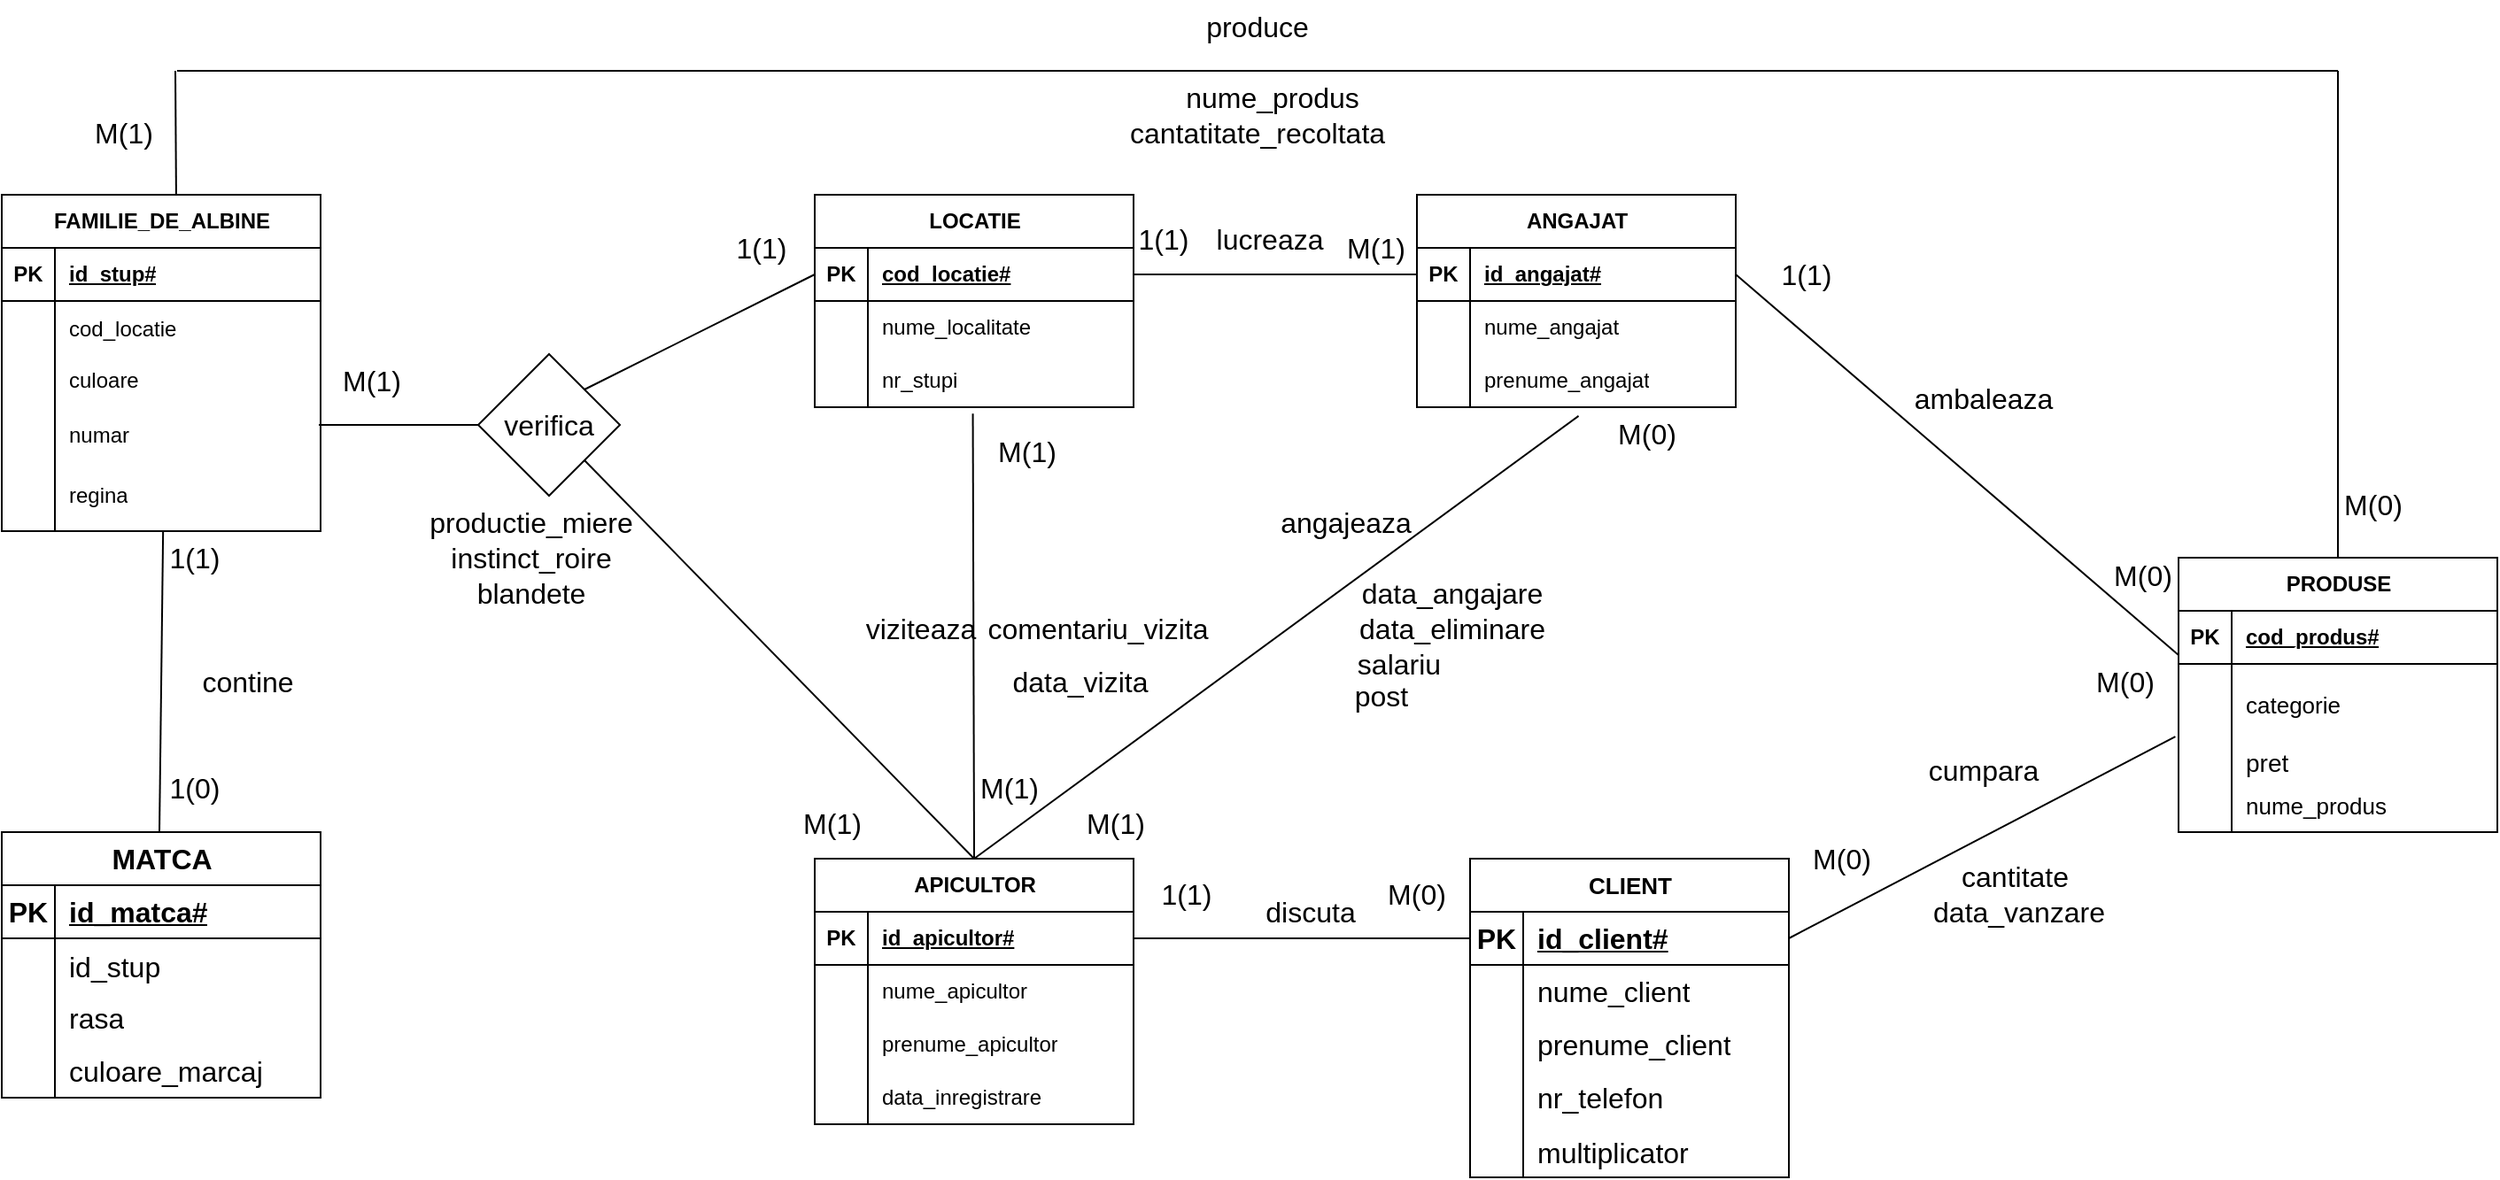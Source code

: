 <mxfile version="21.2.6" type="github" pages="2">
  <diagram id="C5RBs43oDa-KdzZeNtuy" name="Page-1">
    <mxGraphModel dx="3267" dy="1918" grid="1" gridSize="10" guides="1" tooltips="1" connect="1" arrows="1" fold="1" page="1" pageScale="1" pageWidth="827" pageHeight="1169" math="0" shadow="0">
      <root>
        <mxCell id="WIyWlLk6GJQsqaUBKTNV-0" />
        <mxCell id="WIyWlLk6GJQsqaUBKTNV-1" parent="WIyWlLk6GJQsqaUBKTNV-0" />
        <mxCell id="uplybTgH5wr1Kdxr1-fB-1" value="APICULTOR" style="shape=table;startSize=30;container=1;collapsible=1;childLayout=tableLayout;fixedRows=1;rowLines=0;fontStyle=1;align=center;resizeLast=1;html=1;" parent="WIyWlLk6GJQsqaUBKTNV-1" vertex="1">
          <mxGeometry x="-520" y="245" width="180" height="150" as="geometry" />
        </mxCell>
        <mxCell id="uplybTgH5wr1Kdxr1-fB-2" value="" style="shape=tableRow;horizontal=0;startSize=0;swimlaneHead=0;swimlaneBody=0;fillColor=none;collapsible=0;dropTarget=0;points=[[0,0.5],[1,0.5]];portConstraint=eastwest;top=0;left=0;right=0;bottom=1;" parent="uplybTgH5wr1Kdxr1-fB-1" vertex="1">
          <mxGeometry y="30" width="180" height="30" as="geometry" />
        </mxCell>
        <mxCell id="uplybTgH5wr1Kdxr1-fB-3" value="PK" style="shape=partialRectangle;connectable=0;fillColor=none;top=0;left=0;bottom=0;right=0;fontStyle=1;overflow=hidden;whiteSpace=wrap;html=1;" parent="uplybTgH5wr1Kdxr1-fB-2" vertex="1">
          <mxGeometry width="30" height="30" as="geometry">
            <mxRectangle width="30" height="30" as="alternateBounds" />
          </mxGeometry>
        </mxCell>
        <mxCell id="uplybTgH5wr1Kdxr1-fB-4" value="id_apicultor#" style="shape=partialRectangle;connectable=0;fillColor=none;top=0;left=0;bottom=0;right=0;align=left;spacingLeft=6;fontStyle=5;overflow=hidden;whiteSpace=wrap;html=1;" parent="uplybTgH5wr1Kdxr1-fB-2" vertex="1">
          <mxGeometry x="30" width="150" height="30" as="geometry">
            <mxRectangle width="150" height="30" as="alternateBounds" />
          </mxGeometry>
        </mxCell>
        <mxCell id="uplybTgH5wr1Kdxr1-fB-5" value="" style="shape=tableRow;horizontal=0;startSize=0;swimlaneHead=0;swimlaneBody=0;fillColor=none;collapsible=0;dropTarget=0;points=[[0,0.5],[1,0.5]];portConstraint=eastwest;top=0;left=0;right=0;bottom=0;" parent="uplybTgH5wr1Kdxr1-fB-1" vertex="1">
          <mxGeometry y="60" width="180" height="30" as="geometry" />
        </mxCell>
        <mxCell id="uplybTgH5wr1Kdxr1-fB-6" value="" style="shape=partialRectangle;connectable=0;fillColor=none;top=0;left=0;bottom=0;right=0;editable=1;overflow=hidden;whiteSpace=wrap;html=1;" parent="uplybTgH5wr1Kdxr1-fB-5" vertex="1">
          <mxGeometry width="30" height="30" as="geometry">
            <mxRectangle width="30" height="30" as="alternateBounds" />
          </mxGeometry>
        </mxCell>
        <mxCell id="uplybTgH5wr1Kdxr1-fB-7" value="nume_apicultor" style="shape=partialRectangle;connectable=0;fillColor=none;top=0;left=0;bottom=0;right=0;align=left;spacingLeft=6;overflow=hidden;whiteSpace=wrap;html=1;" parent="uplybTgH5wr1Kdxr1-fB-5" vertex="1">
          <mxGeometry x="30" width="150" height="30" as="geometry">
            <mxRectangle width="150" height="30" as="alternateBounds" />
          </mxGeometry>
        </mxCell>
        <mxCell id="uplybTgH5wr1Kdxr1-fB-8" value="" style="shape=tableRow;horizontal=0;startSize=0;swimlaneHead=0;swimlaneBody=0;fillColor=none;collapsible=0;dropTarget=0;points=[[0,0.5],[1,0.5]];portConstraint=eastwest;top=0;left=0;right=0;bottom=0;" parent="uplybTgH5wr1Kdxr1-fB-1" vertex="1">
          <mxGeometry y="90" width="180" height="30" as="geometry" />
        </mxCell>
        <mxCell id="uplybTgH5wr1Kdxr1-fB-9" value="" style="shape=partialRectangle;connectable=0;fillColor=none;top=0;left=0;bottom=0;right=0;editable=1;overflow=hidden;whiteSpace=wrap;html=1;" parent="uplybTgH5wr1Kdxr1-fB-8" vertex="1">
          <mxGeometry width="30" height="30" as="geometry">
            <mxRectangle width="30" height="30" as="alternateBounds" />
          </mxGeometry>
        </mxCell>
        <mxCell id="uplybTgH5wr1Kdxr1-fB-10" value="prenume_apicultor" style="shape=partialRectangle;connectable=0;fillColor=none;top=0;left=0;bottom=0;right=0;align=left;spacingLeft=6;overflow=hidden;whiteSpace=wrap;html=1;" parent="uplybTgH5wr1Kdxr1-fB-8" vertex="1">
          <mxGeometry x="30" width="150" height="30" as="geometry">
            <mxRectangle width="150" height="30" as="alternateBounds" />
          </mxGeometry>
        </mxCell>
        <mxCell id="uplybTgH5wr1Kdxr1-fB-11" value="" style="shape=tableRow;horizontal=0;startSize=0;swimlaneHead=0;swimlaneBody=0;fillColor=none;collapsible=0;dropTarget=0;points=[[0,0.5],[1,0.5]];portConstraint=eastwest;top=0;left=0;right=0;bottom=0;" parent="uplybTgH5wr1Kdxr1-fB-1" vertex="1">
          <mxGeometry y="120" width="180" height="30" as="geometry" />
        </mxCell>
        <mxCell id="uplybTgH5wr1Kdxr1-fB-12" value="" style="shape=partialRectangle;connectable=0;fillColor=none;top=0;left=0;bottom=0;right=0;editable=1;overflow=hidden;whiteSpace=wrap;html=1;" parent="uplybTgH5wr1Kdxr1-fB-11" vertex="1">
          <mxGeometry width="30" height="30" as="geometry">
            <mxRectangle width="30" height="30" as="alternateBounds" />
          </mxGeometry>
        </mxCell>
        <mxCell id="uplybTgH5wr1Kdxr1-fB-13" value="data_inregistrare" style="shape=partialRectangle;connectable=0;fillColor=none;top=0;left=0;bottom=0;right=0;align=left;spacingLeft=6;overflow=hidden;whiteSpace=wrap;html=1;" parent="uplybTgH5wr1Kdxr1-fB-11" vertex="1">
          <mxGeometry x="30" width="150" height="30" as="geometry">
            <mxRectangle width="150" height="30" as="alternateBounds" />
          </mxGeometry>
        </mxCell>
        <mxCell id="uplybTgH5wr1Kdxr1-fB-27" value="LOCATIE" style="shape=table;startSize=30;container=1;collapsible=1;childLayout=tableLayout;fixedRows=1;rowLines=0;fontStyle=1;align=center;resizeLast=1;html=1;" parent="WIyWlLk6GJQsqaUBKTNV-1" vertex="1">
          <mxGeometry x="-520" y="-130" width="180" height="120" as="geometry" />
        </mxCell>
        <mxCell id="uplybTgH5wr1Kdxr1-fB-28" value="" style="shape=tableRow;horizontal=0;startSize=0;swimlaneHead=0;swimlaneBody=0;fillColor=none;collapsible=0;dropTarget=0;points=[[0,0.5],[1,0.5]];portConstraint=eastwest;top=0;left=0;right=0;bottom=1;" parent="uplybTgH5wr1Kdxr1-fB-27" vertex="1">
          <mxGeometry y="30" width="180" height="30" as="geometry" />
        </mxCell>
        <mxCell id="uplybTgH5wr1Kdxr1-fB-29" value="PK" style="shape=partialRectangle;connectable=0;fillColor=none;top=0;left=0;bottom=0;right=0;fontStyle=1;overflow=hidden;whiteSpace=wrap;html=1;" parent="uplybTgH5wr1Kdxr1-fB-28" vertex="1">
          <mxGeometry width="30" height="30" as="geometry">
            <mxRectangle width="30" height="30" as="alternateBounds" />
          </mxGeometry>
        </mxCell>
        <mxCell id="uplybTgH5wr1Kdxr1-fB-30" value="cod_locatie#" style="shape=partialRectangle;connectable=0;fillColor=none;top=0;left=0;bottom=0;right=0;align=left;spacingLeft=6;fontStyle=5;overflow=hidden;whiteSpace=wrap;html=1;" parent="uplybTgH5wr1Kdxr1-fB-28" vertex="1">
          <mxGeometry x="30" width="150" height="30" as="geometry">
            <mxRectangle width="150" height="30" as="alternateBounds" />
          </mxGeometry>
        </mxCell>
        <mxCell id="uplybTgH5wr1Kdxr1-fB-31" value="" style="shape=tableRow;horizontal=0;startSize=0;swimlaneHead=0;swimlaneBody=0;fillColor=none;collapsible=0;dropTarget=0;points=[[0,0.5],[1,0.5]];portConstraint=eastwest;top=0;left=0;right=0;bottom=0;" parent="uplybTgH5wr1Kdxr1-fB-27" vertex="1">
          <mxGeometry y="60" width="180" height="30" as="geometry" />
        </mxCell>
        <mxCell id="uplybTgH5wr1Kdxr1-fB-32" value="" style="shape=partialRectangle;connectable=0;fillColor=none;top=0;left=0;bottom=0;right=0;editable=1;overflow=hidden;whiteSpace=wrap;html=1;" parent="uplybTgH5wr1Kdxr1-fB-31" vertex="1">
          <mxGeometry width="30" height="30" as="geometry">
            <mxRectangle width="30" height="30" as="alternateBounds" />
          </mxGeometry>
        </mxCell>
        <mxCell id="uplybTgH5wr1Kdxr1-fB-33" value="nume_localitate" style="shape=partialRectangle;connectable=0;fillColor=none;top=0;left=0;bottom=0;right=0;align=left;spacingLeft=6;overflow=hidden;whiteSpace=wrap;html=1;" parent="uplybTgH5wr1Kdxr1-fB-31" vertex="1">
          <mxGeometry x="30" width="150" height="30" as="geometry">
            <mxRectangle width="150" height="30" as="alternateBounds" />
          </mxGeometry>
        </mxCell>
        <mxCell id="uplybTgH5wr1Kdxr1-fB-34" value="" style="shape=tableRow;horizontal=0;startSize=0;swimlaneHead=0;swimlaneBody=0;fillColor=none;collapsible=0;dropTarget=0;points=[[0,0.5],[1,0.5]];portConstraint=eastwest;top=0;left=0;right=0;bottom=0;" parent="uplybTgH5wr1Kdxr1-fB-27" vertex="1">
          <mxGeometry y="90" width="180" height="30" as="geometry" />
        </mxCell>
        <mxCell id="uplybTgH5wr1Kdxr1-fB-35" value="" style="shape=partialRectangle;connectable=0;fillColor=none;top=0;left=0;bottom=0;right=0;editable=1;overflow=hidden;whiteSpace=wrap;html=1;" parent="uplybTgH5wr1Kdxr1-fB-34" vertex="1">
          <mxGeometry width="30" height="30" as="geometry">
            <mxRectangle width="30" height="30" as="alternateBounds" />
          </mxGeometry>
        </mxCell>
        <mxCell id="uplybTgH5wr1Kdxr1-fB-36" value="nr_stupi" style="shape=partialRectangle;connectable=0;fillColor=none;top=0;left=0;bottom=0;right=0;align=left;spacingLeft=6;overflow=hidden;whiteSpace=wrap;html=1;" parent="uplybTgH5wr1Kdxr1-fB-34" vertex="1">
          <mxGeometry x="30" width="150" height="30" as="geometry">
            <mxRectangle width="150" height="30" as="alternateBounds" />
          </mxGeometry>
        </mxCell>
        <mxCell id="uplybTgH5wr1Kdxr1-fB-41" value="ANGAJAT" style="shape=table;startSize=30;container=1;collapsible=1;childLayout=tableLayout;fixedRows=1;rowLines=0;fontStyle=1;align=center;resizeLast=1;html=1;" parent="WIyWlLk6GJQsqaUBKTNV-1" vertex="1">
          <mxGeometry x="-180" y="-130" width="180" height="120" as="geometry" />
        </mxCell>
        <mxCell id="uplybTgH5wr1Kdxr1-fB-42" value="" style="shape=tableRow;horizontal=0;startSize=0;swimlaneHead=0;swimlaneBody=0;fillColor=none;collapsible=0;dropTarget=0;points=[[0,0.5],[1,0.5]];portConstraint=eastwest;top=0;left=0;right=0;bottom=1;" parent="uplybTgH5wr1Kdxr1-fB-41" vertex="1">
          <mxGeometry y="30" width="180" height="30" as="geometry" />
        </mxCell>
        <mxCell id="uplybTgH5wr1Kdxr1-fB-43" value="PK" style="shape=partialRectangle;connectable=0;fillColor=none;top=0;left=0;bottom=0;right=0;fontStyle=1;overflow=hidden;whiteSpace=wrap;html=1;" parent="uplybTgH5wr1Kdxr1-fB-42" vertex="1">
          <mxGeometry width="30" height="30" as="geometry">
            <mxRectangle width="30" height="30" as="alternateBounds" />
          </mxGeometry>
        </mxCell>
        <mxCell id="uplybTgH5wr1Kdxr1-fB-44" value="id_angajat#" style="shape=partialRectangle;connectable=0;fillColor=none;top=0;left=0;bottom=0;right=0;align=left;spacingLeft=6;fontStyle=5;overflow=hidden;whiteSpace=wrap;html=1;" parent="uplybTgH5wr1Kdxr1-fB-42" vertex="1">
          <mxGeometry x="30" width="150" height="30" as="geometry">
            <mxRectangle width="150" height="30" as="alternateBounds" />
          </mxGeometry>
        </mxCell>
        <mxCell id="uplybTgH5wr1Kdxr1-fB-45" value="" style="shape=tableRow;horizontal=0;startSize=0;swimlaneHead=0;swimlaneBody=0;fillColor=none;collapsible=0;dropTarget=0;points=[[0,0.5],[1,0.5]];portConstraint=eastwest;top=0;left=0;right=0;bottom=0;" parent="uplybTgH5wr1Kdxr1-fB-41" vertex="1">
          <mxGeometry y="60" width="180" height="30" as="geometry" />
        </mxCell>
        <mxCell id="uplybTgH5wr1Kdxr1-fB-46" value="" style="shape=partialRectangle;connectable=0;fillColor=none;top=0;left=0;bottom=0;right=0;editable=1;overflow=hidden;whiteSpace=wrap;html=1;" parent="uplybTgH5wr1Kdxr1-fB-45" vertex="1">
          <mxGeometry width="30" height="30" as="geometry">
            <mxRectangle width="30" height="30" as="alternateBounds" />
          </mxGeometry>
        </mxCell>
        <mxCell id="uplybTgH5wr1Kdxr1-fB-47" value="nume_angajat" style="shape=partialRectangle;connectable=0;fillColor=none;top=0;left=0;bottom=0;right=0;align=left;spacingLeft=6;overflow=hidden;whiteSpace=wrap;html=1;" parent="uplybTgH5wr1Kdxr1-fB-45" vertex="1">
          <mxGeometry x="30" width="150" height="30" as="geometry">
            <mxRectangle width="150" height="30" as="alternateBounds" />
          </mxGeometry>
        </mxCell>
        <mxCell id="uplybTgH5wr1Kdxr1-fB-48" value="" style="shape=tableRow;horizontal=0;startSize=0;swimlaneHead=0;swimlaneBody=0;fillColor=none;collapsible=0;dropTarget=0;points=[[0,0.5],[1,0.5]];portConstraint=eastwest;top=0;left=0;right=0;bottom=0;" parent="uplybTgH5wr1Kdxr1-fB-41" vertex="1">
          <mxGeometry y="90" width="180" height="30" as="geometry" />
        </mxCell>
        <mxCell id="uplybTgH5wr1Kdxr1-fB-49" value="" style="shape=partialRectangle;connectable=0;fillColor=none;top=0;left=0;bottom=0;right=0;editable=1;overflow=hidden;whiteSpace=wrap;html=1;" parent="uplybTgH5wr1Kdxr1-fB-48" vertex="1">
          <mxGeometry width="30" height="30" as="geometry">
            <mxRectangle width="30" height="30" as="alternateBounds" />
          </mxGeometry>
        </mxCell>
        <mxCell id="uplybTgH5wr1Kdxr1-fB-50" value="prenume_angajat" style="shape=partialRectangle;connectable=0;fillColor=none;top=0;left=0;bottom=0;right=0;align=left;spacingLeft=6;overflow=hidden;whiteSpace=wrap;html=1;" parent="uplybTgH5wr1Kdxr1-fB-48" vertex="1">
          <mxGeometry x="30" width="150" height="30" as="geometry">
            <mxRectangle width="150" height="30" as="alternateBounds" />
          </mxGeometry>
        </mxCell>
        <mxCell id="uplybTgH5wr1Kdxr1-fB-59" value="FAMILIE_DE_ALBINE" style="shape=table;startSize=30;container=1;collapsible=1;childLayout=tableLayout;fixedRows=1;rowLines=0;fontStyle=1;align=center;resizeLast=1;html=1;" parent="WIyWlLk6GJQsqaUBKTNV-1" vertex="1">
          <mxGeometry x="-979" y="-130" width="180" height="190" as="geometry" />
        </mxCell>
        <mxCell id="uplybTgH5wr1Kdxr1-fB-60" value="" style="shape=tableRow;horizontal=0;startSize=0;swimlaneHead=0;swimlaneBody=0;fillColor=none;collapsible=0;dropTarget=0;points=[[0,0.5],[1,0.5]];portConstraint=eastwest;top=0;left=0;right=0;bottom=1;" parent="uplybTgH5wr1Kdxr1-fB-59" vertex="1">
          <mxGeometry y="30" width="180" height="30" as="geometry" />
        </mxCell>
        <mxCell id="uplybTgH5wr1Kdxr1-fB-61" value="PK" style="shape=partialRectangle;connectable=0;fillColor=none;top=0;left=0;bottom=0;right=0;fontStyle=1;overflow=hidden;whiteSpace=wrap;html=1;" parent="uplybTgH5wr1Kdxr1-fB-60" vertex="1">
          <mxGeometry width="30" height="30" as="geometry">
            <mxRectangle width="30" height="30" as="alternateBounds" />
          </mxGeometry>
        </mxCell>
        <mxCell id="uplybTgH5wr1Kdxr1-fB-62" value="id_stup#" style="shape=partialRectangle;connectable=0;fillColor=none;top=0;left=0;bottom=0;right=0;align=left;spacingLeft=6;fontStyle=5;overflow=hidden;whiteSpace=wrap;html=1;" parent="uplybTgH5wr1Kdxr1-fB-60" vertex="1">
          <mxGeometry x="30" width="150" height="30" as="geometry">
            <mxRectangle width="150" height="30" as="alternateBounds" />
          </mxGeometry>
        </mxCell>
        <mxCell id="080SpqLosALXBFT3gfy6-5" value="" style="shape=tableRow;horizontal=0;startSize=0;swimlaneHead=0;swimlaneBody=0;fillColor=none;collapsible=0;dropTarget=0;points=[[0,0.5],[1,0.5]];portConstraint=eastwest;top=0;left=0;right=0;bottom=0;fontSize=16;" parent="uplybTgH5wr1Kdxr1-fB-59" vertex="1">
          <mxGeometry y="60" width="180" height="30" as="geometry" />
        </mxCell>
        <mxCell id="080SpqLosALXBFT3gfy6-6" value="" style="shape=partialRectangle;connectable=0;fillColor=none;top=0;left=0;bottom=0;right=0;editable=1;overflow=hidden;fontSize=16;" parent="080SpqLosALXBFT3gfy6-5" vertex="1">
          <mxGeometry width="30" height="30" as="geometry">
            <mxRectangle width="30" height="30" as="alternateBounds" />
          </mxGeometry>
        </mxCell>
        <mxCell id="080SpqLosALXBFT3gfy6-7" value="cod_locatie" style="shape=partialRectangle;connectable=0;fillColor=none;top=0;left=0;bottom=0;right=0;align=left;spacingLeft=6;overflow=hidden;fontSize=12;" parent="080SpqLosALXBFT3gfy6-5" vertex="1">
          <mxGeometry x="30" width="150" height="30" as="geometry">
            <mxRectangle width="150" height="30" as="alternateBounds" />
          </mxGeometry>
        </mxCell>
        <mxCell id="uplybTgH5wr1Kdxr1-fB-63" value="" style="shape=tableRow;horizontal=0;startSize=0;swimlaneHead=0;swimlaneBody=0;fillColor=none;collapsible=0;dropTarget=0;points=[[0,0.5],[1,0.5]];portConstraint=eastwest;top=0;left=0;right=0;bottom=0;" parent="uplybTgH5wr1Kdxr1-fB-59" vertex="1">
          <mxGeometry y="90" width="180" height="30" as="geometry" />
        </mxCell>
        <mxCell id="uplybTgH5wr1Kdxr1-fB-64" value="" style="shape=partialRectangle;connectable=0;fillColor=none;top=0;left=0;bottom=0;right=0;editable=1;overflow=hidden;whiteSpace=wrap;html=1;" parent="uplybTgH5wr1Kdxr1-fB-63" vertex="1">
          <mxGeometry width="30" height="30" as="geometry">
            <mxRectangle width="30" height="30" as="alternateBounds" />
          </mxGeometry>
        </mxCell>
        <mxCell id="uplybTgH5wr1Kdxr1-fB-65" value="culoare" style="shape=partialRectangle;connectable=0;fillColor=none;top=0;left=0;bottom=0;right=0;align=left;spacingLeft=6;overflow=hidden;whiteSpace=wrap;html=1;" parent="uplybTgH5wr1Kdxr1-fB-63" vertex="1">
          <mxGeometry x="30" width="150" height="30" as="geometry">
            <mxRectangle width="150" height="30" as="alternateBounds" />
          </mxGeometry>
        </mxCell>
        <mxCell id="kf5wnfs-S66S3ArBYG0h-60" value="" style="shape=tableRow;horizontal=0;startSize=0;swimlaneHead=0;swimlaneBody=0;fillColor=none;collapsible=0;dropTarget=0;points=[[0,0.5],[1,0.5]];portConstraint=eastwest;top=0;left=0;right=0;bottom=0;fontSize=13;" parent="uplybTgH5wr1Kdxr1-fB-59" vertex="1">
          <mxGeometry y="120" width="180" height="30" as="geometry" />
        </mxCell>
        <mxCell id="kf5wnfs-S66S3ArBYG0h-61" value="" style="shape=partialRectangle;connectable=0;fillColor=none;top=0;left=0;bottom=0;right=0;editable=1;overflow=hidden;fontSize=16;" parent="kf5wnfs-S66S3ArBYG0h-60" vertex="1">
          <mxGeometry width="30" height="30" as="geometry">
            <mxRectangle width="30" height="30" as="alternateBounds" />
          </mxGeometry>
        </mxCell>
        <mxCell id="kf5wnfs-S66S3ArBYG0h-62" value="numar" style="shape=partialRectangle;connectable=0;fillColor=none;top=0;left=0;bottom=0;right=0;align=left;spacingLeft=6;overflow=hidden;fontSize=12;" parent="kf5wnfs-S66S3ArBYG0h-60" vertex="1">
          <mxGeometry x="30" width="150" height="30" as="geometry">
            <mxRectangle width="150" height="30" as="alternateBounds" />
          </mxGeometry>
        </mxCell>
        <mxCell id="uplybTgH5wr1Kdxr1-fB-66" value="" style="shape=tableRow;horizontal=0;startSize=0;swimlaneHead=0;swimlaneBody=0;fillColor=none;collapsible=0;dropTarget=0;points=[[0,0.5],[1,0.5]];portConstraint=eastwest;top=0;left=0;right=0;bottom=0;" parent="uplybTgH5wr1Kdxr1-fB-59" vertex="1">
          <mxGeometry y="150" width="180" height="40" as="geometry" />
        </mxCell>
        <mxCell id="uplybTgH5wr1Kdxr1-fB-67" value="" style="shape=partialRectangle;connectable=0;fillColor=none;top=0;left=0;bottom=0;right=0;editable=1;overflow=hidden;whiteSpace=wrap;html=1;" parent="uplybTgH5wr1Kdxr1-fB-66" vertex="1">
          <mxGeometry width="30" height="40" as="geometry">
            <mxRectangle width="30" height="40" as="alternateBounds" />
          </mxGeometry>
        </mxCell>
        <mxCell id="uplybTgH5wr1Kdxr1-fB-68" value="regina" style="shape=partialRectangle;connectable=0;fillColor=none;top=0;left=0;bottom=0;right=0;align=left;spacingLeft=6;overflow=hidden;whiteSpace=wrap;html=1;" parent="uplybTgH5wr1Kdxr1-fB-66" vertex="1">
          <mxGeometry x="30" width="150" height="40" as="geometry">
            <mxRectangle width="150" height="40" as="alternateBounds" />
          </mxGeometry>
        </mxCell>
        <mxCell id="uplybTgH5wr1Kdxr1-fB-119" value="PRODUSE" style="shape=table;startSize=30;container=1;collapsible=1;childLayout=tableLayout;fixedRows=1;rowLines=0;fontStyle=1;align=center;resizeLast=1;html=1;" parent="WIyWlLk6GJQsqaUBKTNV-1" vertex="1">
          <mxGeometry x="250" y="75" width="180" height="155" as="geometry" />
        </mxCell>
        <mxCell id="uplybTgH5wr1Kdxr1-fB-120" value="" style="shape=tableRow;horizontal=0;startSize=0;swimlaneHead=0;swimlaneBody=0;fillColor=none;collapsible=0;dropTarget=0;points=[[0,0.5],[1,0.5]];portConstraint=eastwest;top=0;left=0;right=0;bottom=1;" parent="uplybTgH5wr1Kdxr1-fB-119" vertex="1">
          <mxGeometry y="30" width="180" height="30" as="geometry" />
        </mxCell>
        <mxCell id="uplybTgH5wr1Kdxr1-fB-121" value="PK" style="shape=partialRectangle;connectable=0;fillColor=none;top=0;left=0;bottom=0;right=0;fontStyle=1;overflow=hidden;whiteSpace=wrap;html=1;" parent="uplybTgH5wr1Kdxr1-fB-120" vertex="1">
          <mxGeometry width="30" height="30" as="geometry">
            <mxRectangle width="30" height="30" as="alternateBounds" />
          </mxGeometry>
        </mxCell>
        <mxCell id="uplybTgH5wr1Kdxr1-fB-122" value="cod_produs#" style="shape=partialRectangle;connectable=0;fillColor=none;top=0;left=0;bottom=0;right=0;align=left;spacingLeft=6;fontStyle=5;overflow=hidden;whiteSpace=wrap;html=1;" parent="uplybTgH5wr1Kdxr1-fB-120" vertex="1">
          <mxGeometry x="30" width="150" height="30" as="geometry">
            <mxRectangle width="150" height="30" as="alternateBounds" />
          </mxGeometry>
        </mxCell>
        <mxCell id="uplybTgH5wr1Kdxr1-fB-123" value="" style="shape=tableRow;horizontal=0;startSize=0;swimlaneHead=0;swimlaneBody=0;fillColor=none;collapsible=0;dropTarget=0;points=[[0,0.5],[1,0.5]];portConstraint=eastwest;top=0;left=0;right=0;bottom=0;" parent="uplybTgH5wr1Kdxr1-fB-119" vertex="1">
          <mxGeometry y="60" width="180" height="45" as="geometry" />
        </mxCell>
        <mxCell id="uplybTgH5wr1Kdxr1-fB-124" value="" style="shape=partialRectangle;connectable=0;fillColor=none;top=0;left=0;bottom=0;right=0;editable=1;overflow=hidden;whiteSpace=wrap;html=1;" parent="uplybTgH5wr1Kdxr1-fB-123" vertex="1">
          <mxGeometry width="30" height="45" as="geometry">
            <mxRectangle width="30" height="45" as="alternateBounds" />
          </mxGeometry>
        </mxCell>
        <mxCell id="uplybTgH5wr1Kdxr1-fB-125" value="&lt;font style=&quot;font-size: 13px;&quot;&gt;categorie&lt;/font&gt;" style="shape=partialRectangle;connectable=0;fillColor=none;top=0;left=0;bottom=0;right=0;align=left;spacingLeft=6;overflow=hidden;whiteSpace=wrap;html=1;" parent="uplybTgH5wr1Kdxr1-fB-123" vertex="1">
          <mxGeometry x="30" width="150" height="45" as="geometry">
            <mxRectangle width="150" height="45" as="alternateBounds" />
          </mxGeometry>
        </mxCell>
        <mxCell id="uplybTgH5wr1Kdxr1-fB-126" value="" style="shape=tableRow;horizontal=0;startSize=0;swimlaneHead=0;swimlaneBody=0;fillColor=none;collapsible=0;dropTarget=0;points=[[0,0.5],[1,0.5]];portConstraint=eastwest;top=0;left=0;right=0;bottom=0;" parent="uplybTgH5wr1Kdxr1-fB-119" vertex="1">
          <mxGeometry y="105" width="180" height="20" as="geometry" />
        </mxCell>
        <mxCell id="uplybTgH5wr1Kdxr1-fB-127" value="" style="shape=partialRectangle;connectable=0;fillColor=none;top=0;left=0;bottom=0;right=0;editable=1;overflow=hidden;whiteSpace=wrap;html=1;" parent="uplybTgH5wr1Kdxr1-fB-126" vertex="1">
          <mxGeometry width="30" height="20" as="geometry">
            <mxRectangle width="30" height="20" as="alternateBounds" />
          </mxGeometry>
        </mxCell>
        <mxCell id="uplybTgH5wr1Kdxr1-fB-128" value="&lt;font style=&quot;font-size: 14px;&quot;&gt;pret&lt;/font&gt;" style="shape=partialRectangle;connectable=0;fillColor=none;top=0;left=0;bottom=0;right=0;align=left;spacingLeft=6;overflow=hidden;whiteSpace=wrap;html=1;" parent="uplybTgH5wr1Kdxr1-fB-126" vertex="1">
          <mxGeometry x="30" width="150" height="20" as="geometry">
            <mxRectangle width="150" height="20" as="alternateBounds" />
          </mxGeometry>
        </mxCell>
        <mxCell id="uplybTgH5wr1Kdxr1-fB-129" value="" style="shape=tableRow;horizontal=0;startSize=0;swimlaneHead=0;swimlaneBody=0;fillColor=none;collapsible=0;dropTarget=0;points=[[0,0.5],[1,0.5]];portConstraint=eastwest;top=0;left=0;right=0;bottom=0;" parent="uplybTgH5wr1Kdxr1-fB-119" vertex="1">
          <mxGeometry y="125" width="180" height="30" as="geometry" />
        </mxCell>
        <mxCell id="uplybTgH5wr1Kdxr1-fB-130" value="" style="shape=partialRectangle;connectable=0;fillColor=none;top=0;left=0;bottom=0;right=0;editable=1;overflow=hidden;whiteSpace=wrap;html=1;" parent="uplybTgH5wr1Kdxr1-fB-129" vertex="1">
          <mxGeometry width="30" height="30" as="geometry">
            <mxRectangle width="30" height="30" as="alternateBounds" />
          </mxGeometry>
        </mxCell>
        <mxCell id="uplybTgH5wr1Kdxr1-fB-131" value="&lt;font style=&quot;font-size: 13px;&quot;&gt;nume_produs&lt;/font&gt;" style="shape=partialRectangle;connectable=0;fillColor=none;top=0;left=0;bottom=0;right=0;align=left;spacingLeft=6;overflow=hidden;whiteSpace=wrap;html=1;" parent="uplybTgH5wr1Kdxr1-fB-129" vertex="1">
          <mxGeometry x="30" width="150" height="30" as="geometry">
            <mxRectangle width="150" height="30" as="alternateBounds" />
          </mxGeometry>
        </mxCell>
        <mxCell id="uplybTgH5wr1Kdxr1-fB-132" value="CLIENT" style="shape=table;startSize=30;container=1;collapsible=1;childLayout=tableLayout;fixedRows=1;rowLines=0;fontStyle=1;align=center;resizeLast=1;html=1;fontSize=13;" parent="WIyWlLk6GJQsqaUBKTNV-1" vertex="1">
          <mxGeometry x="-150" y="245" width="180" height="180" as="geometry" />
        </mxCell>
        <mxCell id="uplybTgH5wr1Kdxr1-fB-133" value="" style="shape=tableRow;horizontal=0;startSize=0;swimlaneHead=0;swimlaneBody=0;fillColor=none;collapsible=0;dropTarget=0;points=[[0,0.5],[1,0.5]];portConstraint=eastwest;top=0;left=0;right=0;bottom=1;fontSize=16;" parent="uplybTgH5wr1Kdxr1-fB-132" vertex="1">
          <mxGeometry y="30" width="180" height="30" as="geometry" />
        </mxCell>
        <mxCell id="uplybTgH5wr1Kdxr1-fB-134" value="PK" style="shape=partialRectangle;connectable=0;fillColor=none;top=0;left=0;bottom=0;right=0;fontStyle=1;overflow=hidden;whiteSpace=wrap;html=1;fontSize=16;" parent="uplybTgH5wr1Kdxr1-fB-133" vertex="1">
          <mxGeometry width="30" height="30" as="geometry">
            <mxRectangle width="30" height="30" as="alternateBounds" />
          </mxGeometry>
        </mxCell>
        <mxCell id="uplybTgH5wr1Kdxr1-fB-135" value="id_client#" style="shape=partialRectangle;connectable=0;fillColor=none;top=0;left=0;bottom=0;right=0;align=left;spacingLeft=6;fontStyle=5;overflow=hidden;whiteSpace=wrap;html=1;fontSize=16;" parent="uplybTgH5wr1Kdxr1-fB-133" vertex="1">
          <mxGeometry x="30" width="150" height="30" as="geometry">
            <mxRectangle width="150" height="30" as="alternateBounds" />
          </mxGeometry>
        </mxCell>
        <mxCell id="uplybTgH5wr1Kdxr1-fB-136" value="" style="shape=tableRow;horizontal=0;startSize=0;swimlaneHead=0;swimlaneBody=0;fillColor=none;collapsible=0;dropTarget=0;points=[[0,0.5],[1,0.5]];portConstraint=eastwest;top=0;left=0;right=0;bottom=0;fontSize=16;" parent="uplybTgH5wr1Kdxr1-fB-132" vertex="1">
          <mxGeometry y="60" width="180" height="30" as="geometry" />
        </mxCell>
        <mxCell id="uplybTgH5wr1Kdxr1-fB-137" value="" style="shape=partialRectangle;connectable=0;fillColor=none;top=0;left=0;bottom=0;right=0;editable=1;overflow=hidden;whiteSpace=wrap;html=1;fontSize=16;" parent="uplybTgH5wr1Kdxr1-fB-136" vertex="1">
          <mxGeometry width="30" height="30" as="geometry">
            <mxRectangle width="30" height="30" as="alternateBounds" />
          </mxGeometry>
        </mxCell>
        <mxCell id="uplybTgH5wr1Kdxr1-fB-138" value="nume_client" style="shape=partialRectangle;connectable=0;fillColor=none;top=0;left=0;bottom=0;right=0;align=left;spacingLeft=6;overflow=hidden;whiteSpace=wrap;html=1;fontSize=16;" parent="uplybTgH5wr1Kdxr1-fB-136" vertex="1">
          <mxGeometry x="30" width="150" height="30" as="geometry">
            <mxRectangle width="150" height="30" as="alternateBounds" />
          </mxGeometry>
        </mxCell>
        <mxCell id="uplybTgH5wr1Kdxr1-fB-139" value="" style="shape=tableRow;horizontal=0;startSize=0;swimlaneHead=0;swimlaneBody=0;fillColor=none;collapsible=0;dropTarget=0;points=[[0,0.5],[1,0.5]];portConstraint=eastwest;top=0;left=0;right=0;bottom=0;fontSize=16;" parent="uplybTgH5wr1Kdxr1-fB-132" vertex="1">
          <mxGeometry y="90" width="180" height="30" as="geometry" />
        </mxCell>
        <mxCell id="uplybTgH5wr1Kdxr1-fB-140" value="" style="shape=partialRectangle;connectable=0;fillColor=none;top=0;left=0;bottom=0;right=0;editable=1;overflow=hidden;whiteSpace=wrap;html=1;fontSize=16;" parent="uplybTgH5wr1Kdxr1-fB-139" vertex="1">
          <mxGeometry width="30" height="30" as="geometry">
            <mxRectangle width="30" height="30" as="alternateBounds" />
          </mxGeometry>
        </mxCell>
        <mxCell id="uplybTgH5wr1Kdxr1-fB-141" value="prenume_client" style="shape=partialRectangle;connectable=0;fillColor=none;top=0;left=0;bottom=0;right=0;align=left;spacingLeft=6;overflow=hidden;whiteSpace=wrap;html=1;fontSize=16;" parent="uplybTgH5wr1Kdxr1-fB-139" vertex="1">
          <mxGeometry x="30" width="150" height="30" as="geometry">
            <mxRectangle width="150" height="30" as="alternateBounds" />
          </mxGeometry>
        </mxCell>
        <mxCell id="uplybTgH5wr1Kdxr1-fB-142" value="" style="shape=tableRow;horizontal=0;startSize=0;swimlaneHead=0;swimlaneBody=0;fillColor=none;collapsible=0;dropTarget=0;points=[[0,0.5],[1,0.5]];portConstraint=eastwest;top=0;left=0;right=0;bottom=0;fontSize=16;" parent="uplybTgH5wr1Kdxr1-fB-132" vertex="1">
          <mxGeometry y="120" width="180" height="30" as="geometry" />
        </mxCell>
        <mxCell id="uplybTgH5wr1Kdxr1-fB-143" value="" style="shape=partialRectangle;connectable=0;fillColor=none;top=0;left=0;bottom=0;right=0;editable=1;overflow=hidden;whiteSpace=wrap;html=1;fontSize=16;" parent="uplybTgH5wr1Kdxr1-fB-142" vertex="1">
          <mxGeometry width="30" height="30" as="geometry">
            <mxRectangle width="30" height="30" as="alternateBounds" />
          </mxGeometry>
        </mxCell>
        <mxCell id="uplybTgH5wr1Kdxr1-fB-144" value="nr_telefon" style="shape=partialRectangle;connectable=0;fillColor=none;top=0;left=0;bottom=0;right=0;align=left;spacingLeft=6;overflow=hidden;whiteSpace=wrap;html=1;fontSize=16;" parent="uplybTgH5wr1Kdxr1-fB-142" vertex="1">
          <mxGeometry x="30" width="150" height="30" as="geometry">
            <mxRectangle width="150" height="30" as="alternateBounds" />
          </mxGeometry>
        </mxCell>
        <mxCell id="GJAeHWKB_vCoYjxJ0Ufr-5" value="" style="shape=tableRow;horizontal=0;startSize=0;swimlaneHead=0;swimlaneBody=0;fillColor=none;collapsible=0;dropTarget=0;points=[[0,0.5],[1,0.5]];portConstraint=eastwest;top=0;left=0;right=0;bottom=0;fontSize=16;" parent="uplybTgH5wr1Kdxr1-fB-132" vertex="1">
          <mxGeometry y="150" width="180" height="30" as="geometry" />
        </mxCell>
        <mxCell id="GJAeHWKB_vCoYjxJ0Ufr-6" value="" style="shape=partialRectangle;connectable=0;fillColor=none;top=0;left=0;bottom=0;right=0;editable=1;overflow=hidden;fontSize=16;" parent="GJAeHWKB_vCoYjxJ0Ufr-5" vertex="1">
          <mxGeometry width="30" height="30" as="geometry">
            <mxRectangle width="30" height="30" as="alternateBounds" />
          </mxGeometry>
        </mxCell>
        <mxCell id="GJAeHWKB_vCoYjxJ0Ufr-7" value="multiplicator" style="shape=partialRectangle;connectable=0;fillColor=none;top=0;left=0;bottom=0;right=0;align=left;spacingLeft=6;overflow=hidden;fontSize=16;" parent="GJAeHWKB_vCoYjxJ0Ufr-5" vertex="1">
          <mxGeometry x="30" width="150" height="30" as="geometry">
            <mxRectangle width="150" height="30" as="alternateBounds" />
          </mxGeometry>
        </mxCell>
        <mxCell id="uplybTgH5wr1Kdxr1-fB-145" style="edgeStyle=none;curved=1;rounded=0;orthogonalLoop=1;jettySize=auto;html=1;exitX=0.75;exitY=0;exitDx=0;exitDy=0;fontSize=12;startSize=8;endSize=8;" parent="WIyWlLk6GJQsqaUBKTNV-1" source="uplybTgH5wr1Kdxr1-fB-132" target="uplybTgH5wr1Kdxr1-fB-132" edge="1">
          <mxGeometry relative="1" as="geometry" />
        </mxCell>
        <mxCell id="kf5wnfs-S66S3ArBYG0h-4" value="" style="endArrow=none;html=1;rounded=0;fontSize=12;startSize=8;endSize=8;curved=1;exitX=0.5;exitY=0;exitDx=0;exitDy=0;entryX=0.506;entryY=1.006;entryDx=0;entryDy=0;entryPerimeter=0;" parent="WIyWlLk6GJQsqaUBKTNV-1" target="uplybTgH5wr1Kdxr1-fB-66" edge="1">
          <mxGeometry relative="1" as="geometry">
            <mxPoint x="-890" y="230" as="sourcePoint" />
            <mxPoint x="-890.36" y="54.11" as="targetPoint" />
          </mxGeometry>
        </mxCell>
        <mxCell id="kf5wnfs-S66S3ArBYG0h-7" value="1(0)" style="text;html=1;strokeColor=none;fillColor=none;align=center;verticalAlign=middle;whiteSpace=wrap;rounded=0;fontSize=16;" parent="WIyWlLk6GJQsqaUBKTNV-1" vertex="1">
          <mxGeometry x="-900" y="190" width="60" height="30" as="geometry" />
        </mxCell>
        <mxCell id="kf5wnfs-S66S3ArBYG0h-9" value="contine" style="text;html=1;strokeColor=none;fillColor=none;align=center;verticalAlign=middle;whiteSpace=wrap;rounded=0;fontSize=16;" parent="WIyWlLk6GJQsqaUBKTNV-1" vertex="1">
          <mxGeometry x="-870" y="130" width="60" height="30" as="geometry" />
        </mxCell>
        <mxCell id="kf5wnfs-S66S3ArBYG0h-14" value="1(1)" style="text;html=1;strokeColor=none;fillColor=none;align=center;verticalAlign=middle;whiteSpace=wrap;rounded=0;fontSize=16;" parent="WIyWlLk6GJQsqaUBKTNV-1" vertex="1">
          <mxGeometry x="-580" y="-115" width="60" height="30" as="geometry" />
        </mxCell>
        <mxCell id="kf5wnfs-S66S3ArBYG0h-29" value="" style="endArrow=none;html=1;rounded=0;fontSize=12;startSize=8;endSize=8;curved=1;entryX=0;entryY=0.5;entryDx=0;entryDy=0;exitX=1;exitY=0;exitDx=0;exitDy=0;" parent="WIyWlLk6GJQsqaUBKTNV-1" source="080SpqLosALXBFT3gfy6-0" target="uplybTgH5wr1Kdxr1-fB-28" edge="1">
          <mxGeometry relative="1" as="geometry">
            <mxPoint x="-800" y="-85" as="sourcePoint" />
            <mxPoint x="-640" y="-85" as="targetPoint" />
          </mxGeometry>
        </mxCell>
        <mxCell id="kf5wnfs-S66S3ArBYG0h-34" value="" style="endArrow=none;html=1;rounded=0;fontSize=12;startSize=8;endSize=8;curved=1;exitX=1;exitY=1;exitDx=0;exitDy=0;entryX=0.5;entryY=0;entryDx=0;entryDy=0;" parent="WIyWlLk6GJQsqaUBKTNV-1" source="080SpqLosALXBFT3gfy6-0" target="uplybTgH5wr1Kdxr1-fB-1" edge="1">
          <mxGeometry relative="1" as="geometry">
            <mxPoint x="-798.74" y="48.77" as="sourcePoint" />
            <mxPoint x="-560" y="90" as="targetPoint" />
          </mxGeometry>
        </mxCell>
        <mxCell id="kf5wnfs-S66S3ArBYG0h-38" value="M(1)" style="text;html=1;strokeColor=none;fillColor=none;align=center;verticalAlign=middle;whiteSpace=wrap;rounded=0;fontSize=16;" parent="WIyWlLk6GJQsqaUBKTNV-1" vertex="1">
          <mxGeometry x="-540" y="210" width="60" height="30" as="geometry" />
        </mxCell>
        <mxCell id="kf5wnfs-S66S3ArBYG0h-40" style="edgeStyle=none;curved=1;rounded=0;orthogonalLoop=1;jettySize=auto;html=1;exitX=0.75;exitY=0;exitDx=0;exitDy=0;fontSize=12;startSize=8;endSize=8;" parent="WIyWlLk6GJQsqaUBKTNV-1" edge="1">
          <mxGeometry relative="1" as="geometry">
            <mxPoint x="-782" y="40" as="sourcePoint" />
            <mxPoint x="-782" y="40" as="targetPoint" />
          </mxGeometry>
        </mxCell>
        <mxCell id="kf5wnfs-S66S3ArBYG0h-47" value="productie_miere" style="text;html=1;strokeColor=none;fillColor=none;align=center;verticalAlign=middle;whiteSpace=wrap;rounded=0;fontSize=16;" parent="WIyWlLk6GJQsqaUBKTNV-1" vertex="1">
          <mxGeometry x="-710" y="40" width="60" height="30" as="geometry" />
        </mxCell>
        <mxCell id="kf5wnfs-S66S3ArBYG0h-48" value="instinct_roire" style="text;html=1;strokeColor=none;fillColor=none;align=center;verticalAlign=middle;whiteSpace=wrap;rounded=0;fontSize=16;" parent="WIyWlLk6GJQsqaUBKTNV-1" vertex="1">
          <mxGeometry x="-710" y="60" width="60" height="30" as="geometry" />
        </mxCell>
        <mxCell id="kf5wnfs-S66S3ArBYG0h-49" value="blandete" style="text;html=1;strokeColor=none;fillColor=none;align=center;verticalAlign=middle;whiteSpace=wrap;rounded=0;fontSize=16;" parent="WIyWlLk6GJQsqaUBKTNV-1" vertex="1">
          <mxGeometry x="-710" y="80" width="60" height="30" as="geometry" />
        </mxCell>
        <mxCell id="kf5wnfs-S66S3ArBYG0h-54" value="" style="endArrow=none;html=1;rounded=0;fontSize=12;startSize=8;endSize=8;curved=1;exitX=0.496;exitY=1.122;exitDx=0;exitDy=0;exitPerimeter=0;entryX=0.5;entryY=0;entryDx=0;entryDy=0;" parent="WIyWlLk6GJQsqaUBKTNV-1" source="uplybTgH5wr1Kdxr1-fB-34" target="uplybTgH5wr1Kdxr1-fB-1" edge="1">
          <mxGeometry relative="1" as="geometry">
            <mxPoint x="-510" y="140" as="sourcePoint" />
            <mxPoint x="-350" y="140" as="targetPoint" />
          </mxGeometry>
        </mxCell>
        <mxCell id="kf5wnfs-S66S3ArBYG0h-55" value="" style="endArrow=none;html=1;rounded=0;fontSize=12;startSize=8;endSize=8;curved=1;entryX=0.507;entryY=1.164;entryDx=0;entryDy=0;entryPerimeter=0;exitX=0.5;exitY=0;exitDx=0;exitDy=0;" parent="WIyWlLk6GJQsqaUBKTNV-1" source="uplybTgH5wr1Kdxr1-fB-1" target="uplybTgH5wr1Kdxr1-fB-48" edge="1">
          <mxGeometry relative="1" as="geometry">
            <mxPoint x="-510" y="140" as="sourcePoint" />
            <mxPoint x="-86.94" y="52.1" as="targetPoint" />
          </mxGeometry>
        </mxCell>
        <mxCell id="kf5wnfs-S66S3ArBYG0h-56" value="viziteaza" style="text;html=1;strokeColor=none;fillColor=none;align=center;verticalAlign=middle;whiteSpace=wrap;rounded=0;fontSize=16;" parent="WIyWlLk6GJQsqaUBKTNV-1" vertex="1">
          <mxGeometry x="-490" y="100" width="60" height="30" as="geometry" />
        </mxCell>
        <mxCell id="kf5wnfs-S66S3ArBYG0h-57" value="comentariu_vizita" style="text;html=1;strokeColor=none;fillColor=none;align=center;verticalAlign=middle;whiteSpace=wrap;rounded=0;fontSize=16;" parent="WIyWlLk6GJQsqaUBKTNV-1" vertex="1">
          <mxGeometry x="-390" y="100" width="60" height="30" as="geometry" />
        </mxCell>
        <mxCell id="kf5wnfs-S66S3ArBYG0h-58" value="data_vizita" style="text;html=1;strokeColor=none;fillColor=none;align=center;verticalAlign=middle;whiteSpace=wrap;rounded=0;fontSize=16;" parent="WIyWlLk6GJQsqaUBKTNV-1" vertex="1">
          <mxGeometry x="-400" y="130" width="60" height="30" as="geometry" />
        </mxCell>
        <mxCell id="kf5wnfs-S66S3ArBYG0h-67" value="M(1)" style="text;html=1;strokeColor=none;fillColor=none;align=center;verticalAlign=middle;whiteSpace=wrap;rounded=0;fontSize=16;" parent="WIyWlLk6GJQsqaUBKTNV-1" vertex="1">
          <mxGeometry x="-430" width="60" height="30" as="geometry" />
        </mxCell>
        <mxCell id="kf5wnfs-S66S3ArBYG0h-68" value="M(1)" style="text;html=1;strokeColor=none;fillColor=none;align=center;verticalAlign=middle;whiteSpace=wrap;rounded=0;fontSize=16;" parent="WIyWlLk6GJQsqaUBKTNV-1" vertex="1">
          <mxGeometry x="-440" y="190" width="60" height="30" as="geometry" />
        </mxCell>
        <mxCell id="kf5wnfs-S66S3ArBYG0h-69" value="M(0)" style="text;html=1;strokeColor=none;fillColor=none;align=center;verticalAlign=middle;whiteSpace=wrap;rounded=0;fontSize=16;" parent="WIyWlLk6GJQsqaUBKTNV-1" vertex="1">
          <mxGeometry x="-80" y="-10" width="60" height="30" as="geometry" />
        </mxCell>
        <mxCell id="kf5wnfs-S66S3ArBYG0h-70" value="M(1)" style="text;html=1;strokeColor=none;fillColor=none;align=center;verticalAlign=middle;whiteSpace=wrap;rounded=0;fontSize=16;" parent="WIyWlLk6GJQsqaUBKTNV-1" vertex="1">
          <mxGeometry x="-380" y="210" width="60" height="30" as="geometry" />
        </mxCell>
        <mxCell id="kf5wnfs-S66S3ArBYG0h-71" value="angajeaza" style="text;html=1;strokeColor=none;fillColor=none;align=center;verticalAlign=middle;whiteSpace=wrap;rounded=0;fontSize=16;" parent="WIyWlLk6GJQsqaUBKTNV-1" vertex="1">
          <mxGeometry x="-250" y="40" width="60" height="30" as="geometry" />
        </mxCell>
        <mxCell id="kf5wnfs-S66S3ArBYG0h-72" value="data_angajare" style="text;html=1;strokeColor=none;fillColor=none;align=center;verticalAlign=middle;whiteSpace=wrap;rounded=0;fontSize=16;" parent="WIyWlLk6GJQsqaUBKTNV-1" vertex="1">
          <mxGeometry x="-190" y="80" width="60" height="30" as="geometry" />
        </mxCell>
        <mxCell id="Mgi0bur8p7sXiOA3nzR_-2" value="" style="endArrow=none;html=1;rounded=0;fontSize=12;startSize=8;endSize=8;curved=1;exitX=1;exitY=0.5;exitDx=0;exitDy=0;entryX=0;entryY=0.5;entryDx=0;entryDy=0;" parent="WIyWlLk6GJQsqaUBKTNV-1" source="uplybTgH5wr1Kdxr1-fB-28" target="uplybTgH5wr1Kdxr1-fB-42" edge="1">
          <mxGeometry relative="1" as="geometry">
            <mxPoint x="-360" y="-170" as="sourcePoint" />
            <mxPoint x="-200" y="-170" as="targetPoint" />
          </mxGeometry>
        </mxCell>
        <mxCell id="Mgi0bur8p7sXiOA3nzR_-7" value="lucreaza" style="text;html=1;strokeColor=none;fillColor=none;align=center;verticalAlign=middle;whiteSpace=wrap;rounded=0;fontSize=16;" parent="WIyWlLk6GJQsqaUBKTNV-1" vertex="1">
          <mxGeometry x="-293" y="-120" width="60" height="30" as="geometry" />
        </mxCell>
        <mxCell id="Mgi0bur8p7sXiOA3nzR_-11" value="M(1)" style="text;html=1;strokeColor=none;fillColor=none;align=center;verticalAlign=middle;whiteSpace=wrap;rounded=0;fontSize=16;" parent="WIyWlLk6GJQsqaUBKTNV-1" vertex="1">
          <mxGeometry x="-233" y="-115" width="60" height="30" as="geometry" />
        </mxCell>
        <mxCell id="Mgi0bur8p7sXiOA3nzR_-12" value="1(1)" style="text;html=1;strokeColor=none;fillColor=none;align=center;verticalAlign=middle;whiteSpace=wrap;rounded=0;fontSize=16;" parent="WIyWlLk6GJQsqaUBKTNV-1" vertex="1">
          <mxGeometry x="-353" y="-120" width="60" height="30" as="geometry" />
        </mxCell>
        <mxCell id="Mgi0bur8p7sXiOA3nzR_-13" value="discuta" style="text;html=1;strokeColor=none;fillColor=none;align=center;verticalAlign=middle;whiteSpace=wrap;rounded=0;fontSize=16;" parent="WIyWlLk6GJQsqaUBKTNV-1" vertex="1">
          <mxGeometry x="-270" y="260" width="60" height="30" as="geometry" />
        </mxCell>
        <mxCell id="Mgi0bur8p7sXiOA3nzR_-14" value="" style="endArrow=none;html=1;rounded=0;fontSize=12;startSize=8;endSize=8;curved=1;exitX=1;exitY=0.5;exitDx=0;exitDy=0;" parent="WIyWlLk6GJQsqaUBKTNV-1" source="uplybTgH5wr1Kdxr1-fB-2" edge="1">
          <mxGeometry relative="1" as="geometry">
            <mxPoint x="-390" y="260" as="sourcePoint" />
            <mxPoint x="-150" y="290" as="targetPoint" />
          </mxGeometry>
        </mxCell>
        <mxCell id="Mgi0bur8p7sXiOA3nzR_-15" value="1(1)" style="text;html=1;strokeColor=none;fillColor=none;align=center;verticalAlign=middle;whiteSpace=wrap;rounded=0;fontSize=16;" parent="WIyWlLk6GJQsqaUBKTNV-1" vertex="1">
          <mxGeometry x="-340" y="250" width="60" height="30" as="geometry" />
        </mxCell>
        <mxCell id="Mgi0bur8p7sXiOA3nzR_-16" value="M(0)" style="text;html=1;strokeColor=none;fillColor=none;align=center;verticalAlign=middle;whiteSpace=wrap;rounded=0;fontSize=16;" parent="WIyWlLk6GJQsqaUBKTNV-1" vertex="1">
          <mxGeometry x="-210" y="250" width="60" height="30" as="geometry" />
        </mxCell>
        <mxCell id="Mgi0bur8p7sXiOA3nzR_-19" value="" style="endArrow=none;html=1;rounded=0;fontSize=12;startSize=8;endSize=8;curved=1;exitX=1;exitY=0.5;exitDx=0;exitDy=0;entryX=-0.01;entryY=-0.197;entryDx=0;entryDy=0;entryPerimeter=0;" parent="WIyWlLk6GJQsqaUBKTNV-1" source="uplybTgH5wr1Kdxr1-fB-133" target="uplybTgH5wr1Kdxr1-fB-126" edge="1">
          <mxGeometry relative="1" as="geometry">
            <mxPoint x="110" y="319.41" as="sourcePoint" />
            <mxPoint x="270" y="319.41" as="targetPoint" />
          </mxGeometry>
        </mxCell>
        <mxCell id="Mgi0bur8p7sXiOA3nzR_-20" value="MATCA" style="shape=table;startSize=30;container=1;collapsible=1;childLayout=tableLayout;fixedRows=1;rowLines=0;fontStyle=1;align=center;resizeLast=1;html=1;fontSize=16;" parent="WIyWlLk6GJQsqaUBKTNV-1" vertex="1">
          <mxGeometry x="-979" y="230" width="180" height="150" as="geometry" />
        </mxCell>
        <mxCell id="Mgi0bur8p7sXiOA3nzR_-21" value="" style="shape=tableRow;horizontal=0;startSize=0;swimlaneHead=0;swimlaneBody=0;fillColor=none;collapsible=0;dropTarget=0;points=[[0,0.5],[1,0.5]];portConstraint=eastwest;top=0;left=0;right=0;bottom=1;fontSize=16;" parent="Mgi0bur8p7sXiOA3nzR_-20" vertex="1">
          <mxGeometry y="30" width="180" height="30" as="geometry" />
        </mxCell>
        <mxCell id="Mgi0bur8p7sXiOA3nzR_-22" value="PK" style="shape=partialRectangle;connectable=0;fillColor=none;top=0;left=0;bottom=0;right=0;fontStyle=1;overflow=hidden;whiteSpace=wrap;html=1;fontSize=16;" parent="Mgi0bur8p7sXiOA3nzR_-21" vertex="1">
          <mxGeometry width="30" height="30" as="geometry">
            <mxRectangle width="30" height="30" as="alternateBounds" />
          </mxGeometry>
        </mxCell>
        <mxCell id="Mgi0bur8p7sXiOA3nzR_-23" value="id_matca#" style="shape=partialRectangle;connectable=0;fillColor=none;top=0;left=0;bottom=0;right=0;align=left;spacingLeft=6;fontStyle=5;overflow=hidden;whiteSpace=wrap;html=1;fontSize=16;" parent="Mgi0bur8p7sXiOA3nzR_-21" vertex="1">
          <mxGeometry x="30" width="150" height="30" as="geometry">
            <mxRectangle width="150" height="30" as="alternateBounds" />
          </mxGeometry>
        </mxCell>
        <mxCell id="Mgi0bur8p7sXiOA3nzR_-59" value="" style="shape=tableRow;horizontal=0;startSize=0;swimlaneHead=0;swimlaneBody=0;fillColor=none;collapsible=0;dropTarget=0;points=[[0,0.5],[1,0.5]];portConstraint=eastwest;top=0;left=0;right=0;bottom=0;fontSize=16;" parent="Mgi0bur8p7sXiOA3nzR_-20" vertex="1">
          <mxGeometry y="60" width="180" height="30" as="geometry" />
        </mxCell>
        <mxCell id="Mgi0bur8p7sXiOA3nzR_-60" value="" style="shape=partialRectangle;connectable=0;fillColor=none;top=0;left=0;bottom=0;right=0;editable=1;overflow=hidden;fontSize=16;" parent="Mgi0bur8p7sXiOA3nzR_-59" vertex="1">
          <mxGeometry width="30" height="30" as="geometry">
            <mxRectangle width="30" height="30" as="alternateBounds" />
          </mxGeometry>
        </mxCell>
        <mxCell id="Mgi0bur8p7sXiOA3nzR_-61" value="id_stup" style="shape=partialRectangle;connectable=0;fillColor=none;top=0;left=0;bottom=0;right=0;align=left;spacingLeft=6;overflow=hidden;fontSize=16;fontStyle=0;dashed=1;strokeWidth=5;" parent="Mgi0bur8p7sXiOA3nzR_-59" vertex="1">
          <mxGeometry x="30" width="150" height="30" as="geometry">
            <mxRectangle width="150" height="30" as="alternateBounds" />
          </mxGeometry>
        </mxCell>
        <mxCell id="Mgi0bur8p7sXiOA3nzR_-24" value="" style="shape=tableRow;horizontal=0;startSize=0;swimlaneHead=0;swimlaneBody=0;fillColor=none;collapsible=0;dropTarget=0;points=[[0,0.5],[1,0.5]];portConstraint=eastwest;top=0;left=0;right=0;bottom=0;fontSize=16;" parent="Mgi0bur8p7sXiOA3nzR_-20" vertex="1">
          <mxGeometry y="90" width="180" height="30" as="geometry" />
        </mxCell>
        <mxCell id="Mgi0bur8p7sXiOA3nzR_-25" value="" style="shape=partialRectangle;connectable=0;fillColor=none;top=0;left=0;bottom=0;right=0;editable=1;overflow=hidden;whiteSpace=wrap;html=1;fontSize=16;" parent="Mgi0bur8p7sXiOA3nzR_-24" vertex="1">
          <mxGeometry width="30" height="30" as="geometry">
            <mxRectangle width="30" height="30" as="alternateBounds" />
          </mxGeometry>
        </mxCell>
        <mxCell id="Mgi0bur8p7sXiOA3nzR_-26" value="rasa" style="shape=partialRectangle;connectable=0;fillColor=none;top=0;left=0;bottom=0;right=0;align=left;spacingLeft=6;overflow=hidden;whiteSpace=wrap;html=1;fontSize=16;" parent="Mgi0bur8p7sXiOA3nzR_-24" vertex="1">
          <mxGeometry x="30" width="150" height="30" as="geometry">
            <mxRectangle width="150" height="30" as="alternateBounds" />
          </mxGeometry>
        </mxCell>
        <mxCell id="Mgi0bur8p7sXiOA3nzR_-27" value="" style="shape=tableRow;horizontal=0;startSize=0;swimlaneHead=0;swimlaneBody=0;fillColor=none;collapsible=0;dropTarget=0;points=[[0,0.5],[1,0.5]];portConstraint=eastwest;top=0;left=0;right=0;bottom=0;fontSize=16;" parent="Mgi0bur8p7sXiOA3nzR_-20" vertex="1">
          <mxGeometry y="120" width="180" height="30" as="geometry" />
        </mxCell>
        <mxCell id="Mgi0bur8p7sXiOA3nzR_-28" value="" style="shape=partialRectangle;connectable=0;fillColor=none;top=0;left=0;bottom=0;right=0;editable=1;overflow=hidden;whiteSpace=wrap;html=1;fontSize=16;" parent="Mgi0bur8p7sXiOA3nzR_-27" vertex="1">
          <mxGeometry width="30" height="30" as="geometry">
            <mxRectangle width="30" height="30" as="alternateBounds" />
          </mxGeometry>
        </mxCell>
        <mxCell id="Mgi0bur8p7sXiOA3nzR_-29" value="culoare_marcaj" style="shape=partialRectangle;connectable=0;fillColor=none;top=0;left=0;bottom=0;right=0;align=left;spacingLeft=6;overflow=hidden;whiteSpace=wrap;html=1;fontSize=16;" parent="Mgi0bur8p7sXiOA3nzR_-27" vertex="1">
          <mxGeometry x="30" width="150" height="30" as="geometry">
            <mxRectangle width="150" height="30" as="alternateBounds" />
          </mxGeometry>
        </mxCell>
        <mxCell id="Mgi0bur8p7sXiOA3nzR_-33" value="cumpara" style="text;html=1;strokeColor=none;fillColor=none;align=center;verticalAlign=middle;whiteSpace=wrap;rounded=0;fontSize=16;" parent="WIyWlLk6GJQsqaUBKTNV-1" vertex="1">
          <mxGeometry x="110" y="180" width="60" height="30" as="geometry" />
        </mxCell>
        <mxCell id="Mgi0bur8p7sXiOA3nzR_-34" value="M(0)" style="text;html=1;strokeColor=none;fillColor=none;align=center;verticalAlign=middle;whiteSpace=wrap;rounded=0;fontSize=16;" parent="WIyWlLk6GJQsqaUBKTNV-1" vertex="1">
          <mxGeometry x="190" y="130" width="60" height="30" as="geometry" />
        </mxCell>
        <mxCell id="Mgi0bur8p7sXiOA3nzR_-35" value="M(0)" style="text;html=1;strokeColor=none;fillColor=none;align=center;verticalAlign=middle;whiteSpace=wrap;rounded=0;fontSize=16;" parent="WIyWlLk6GJQsqaUBKTNV-1" vertex="1">
          <mxGeometry x="30" y="230" width="60" height="30" as="geometry" />
        </mxCell>
        <mxCell id="Mgi0bur8p7sXiOA3nzR_-36" value="cantitate&amp;nbsp;" style="text;html=1;strokeColor=none;fillColor=none;align=center;verticalAlign=middle;whiteSpace=wrap;rounded=0;fontSize=16;" parent="WIyWlLk6GJQsqaUBKTNV-1" vertex="1">
          <mxGeometry x="130" y="240" width="60" height="30" as="geometry" />
        </mxCell>
        <mxCell id="Mgi0bur8p7sXiOA3nzR_-37" value="data_vanzare" style="text;html=1;strokeColor=none;fillColor=none;align=center;verticalAlign=middle;whiteSpace=wrap;rounded=0;fontSize=16;" parent="WIyWlLk6GJQsqaUBKTNV-1" vertex="1">
          <mxGeometry x="130" y="260" width="60" height="30" as="geometry" />
        </mxCell>
        <mxCell id="Mgi0bur8p7sXiOA3nzR_-39" value="" style="endArrow=none;html=1;rounded=0;fontSize=12;startSize=8;endSize=8;curved=1;entryX=1;entryY=0;entryDx=0;entryDy=0;exitX=1;exitY=0.5;exitDx=0;exitDy=0;" parent="WIyWlLk6GJQsqaUBKTNV-1" source="uplybTgH5wr1Kdxr1-fB-42" target="Mgi0bur8p7sXiOA3nzR_-34" edge="1">
          <mxGeometry relative="1" as="geometry">
            <mxPoint x="-60" y="-10" as="sourcePoint" />
            <mxPoint x="100" y="-10" as="targetPoint" />
          </mxGeometry>
        </mxCell>
        <mxCell id="Mgi0bur8p7sXiOA3nzR_-44" value="ambaleaza" style="text;html=1;strokeColor=none;fillColor=none;align=center;verticalAlign=middle;whiteSpace=wrap;rounded=0;fontSize=16;" parent="WIyWlLk6GJQsqaUBKTNV-1" vertex="1">
          <mxGeometry x="110" y="-30" width="60" height="30" as="geometry" />
        </mxCell>
        <mxCell id="Mgi0bur8p7sXiOA3nzR_-45" value="M(0)" style="text;html=1;strokeColor=none;fillColor=none;align=center;verticalAlign=middle;whiteSpace=wrap;rounded=0;fontSize=16;" parent="WIyWlLk6GJQsqaUBKTNV-1" vertex="1">
          <mxGeometry x="200" y="70" width="60" height="30" as="geometry" />
        </mxCell>
        <mxCell id="Mgi0bur8p7sXiOA3nzR_-46" value="1(1)" style="text;html=1;strokeColor=none;fillColor=none;align=center;verticalAlign=middle;whiteSpace=wrap;rounded=0;fontSize=16;" parent="WIyWlLk6GJQsqaUBKTNV-1" vertex="1">
          <mxGeometry x="10" y="-100" width="60" height="30" as="geometry" />
        </mxCell>
        <mxCell id="Mgi0bur8p7sXiOA3nzR_-48" value="" style="endArrow=none;html=1;rounded=0;fontSize=12;startSize=8;endSize=8;curved=1;" parent="WIyWlLk6GJQsqaUBKTNV-1" edge="1">
          <mxGeometry relative="1" as="geometry">
            <mxPoint x="-880" y="-200" as="sourcePoint" />
            <mxPoint x="340" y="-200" as="targetPoint" />
          </mxGeometry>
        </mxCell>
        <mxCell id="Mgi0bur8p7sXiOA3nzR_-49" value="" style="endArrow=none;html=1;rounded=0;fontSize=12;startSize=8;endSize=8;curved=1;entryX=0.547;entryY=-0.002;entryDx=0;entryDy=0;entryPerimeter=0;" parent="WIyWlLk6GJQsqaUBKTNV-1" target="uplybTgH5wr1Kdxr1-fB-59" edge="1">
          <mxGeometry relative="1" as="geometry">
            <mxPoint x="-881" y="-200" as="sourcePoint" />
            <mxPoint x="-580" y="-320" as="targetPoint" />
          </mxGeometry>
        </mxCell>
        <mxCell id="Mgi0bur8p7sXiOA3nzR_-50" value="" style="endArrow=none;html=1;rounded=0;fontSize=12;startSize=8;endSize=8;curved=1;entryX=0.5;entryY=0;entryDx=0;entryDy=0;" parent="WIyWlLk6GJQsqaUBKTNV-1" target="uplybTgH5wr1Kdxr1-fB-119" edge="1">
          <mxGeometry relative="1" as="geometry">
            <mxPoint x="340" y="-200" as="sourcePoint" />
            <mxPoint x="210" y="-220" as="targetPoint" />
          </mxGeometry>
        </mxCell>
        <mxCell id="Mgi0bur8p7sXiOA3nzR_-51" value="M(0)" style="text;html=1;strokeColor=none;fillColor=none;align=center;verticalAlign=middle;whiteSpace=wrap;rounded=0;fontSize=16;" parent="WIyWlLk6GJQsqaUBKTNV-1" vertex="1">
          <mxGeometry x="330" y="30" width="60" height="30" as="geometry" />
        </mxCell>
        <mxCell id="Mgi0bur8p7sXiOA3nzR_-52" value="produce" style="text;html=1;strokeColor=none;fillColor=none;align=center;verticalAlign=middle;whiteSpace=wrap;rounded=0;fontSize=16;" parent="WIyWlLk6GJQsqaUBKTNV-1" vertex="1">
          <mxGeometry x="-330" y="-240" width="120" height="30" as="geometry" />
        </mxCell>
        <mxCell id="Mgi0bur8p7sXiOA3nzR_-54" value="M(1)" style="text;html=1;strokeColor=none;fillColor=none;align=center;verticalAlign=middle;whiteSpace=wrap;rounded=0;fontSize=16;" parent="WIyWlLk6GJQsqaUBKTNV-1" vertex="1">
          <mxGeometry x="-940" y="-180" width="60" height="30" as="geometry" />
        </mxCell>
        <mxCell id="Mgi0bur8p7sXiOA3nzR_-55" value="nume_produs" style="text;html=1;strokeColor=none;fillColor=none;align=center;verticalAlign=middle;whiteSpace=wrap;rounded=0;fontSize=16;" parent="WIyWlLk6GJQsqaUBKTNV-1" vertex="1">
          <mxGeometry x="-290" y="-200" width="57" height="30" as="geometry" />
        </mxCell>
        <mxCell id="Mgi0bur8p7sXiOA3nzR_-57" value="cantatitate_recoltata" style="text;html=1;strokeColor=none;fillColor=none;align=center;verticalAlign=middle;whiteSpace=wrap;rounded=0;fontSize=16;" parent="WIyWlLk6GJQsqaUBKTNV-1" vertex="1">
          <mxGeometry x="-300" y="-180" width="60" height="30" as="geometry" />
        </mxCell>
        <mxCell id="080SpqLosALXBFT3gfy6-0" value="verifica" style="rhombus;whiteSpace=wrap;html=1;fontSize=16;" parent="WIyWlLk6GJQsqaUBKTNV-1" vertex="1">
          <mxGeometry x="-710" y="-40" width="80" height="80" as="geometry" />
        </mxCell>
        <mxCell id="080SpqLosALXBFT3gfy6-2" value="" style="endArrow=none;html=1;rounded=0;fontSize=12;startSize=8;endSize=8;curved=1;entryX=0;entryY=0.5;entryDx=0;entryDy=0;" parent="WIyWlLk6GJQsqaUBKTNV-1" target="080SpqLosALXBFT3gfy6-0" edge="1">
          <mxGeometry relative="1" as="geometry">
            <mxPoint x="-800" as="sourcePoint" />
            <mxPoint x="-600" y="-121.25" as="targetPoint" />
          </mxGeometry>
        </mxCell>
        <mxCell id="080SpqLosALXBFT3gfy6-3" value="M(1)" style="text;html=1;strokeColor=none;fillColor=none;align=center;verticalAlign=middle;whiteSpace=wrap;rounded=0;fontSize=16;" parent="WIyWlLk6GJQsqaUBKTNV-1" vertex="1">
          <mxGeometry x="-800" y="-40" width="60" height="30" as="geometry" />
        </mxCell>
        <mxCell id="NzxtQnj9Zu35JJbvTZ-w-0" value="1(1)" style="text;html=1;strokeColor=none;fillColor=none;align=center;verticalAlign=middle;whiteSpace=wrap;rounded=0;fontSize=16;" parent="WIyWlLk6GJQsqaUBKTNV-1" vertex="1">
          <mxGeometry x="-900" y="60" width="60" height="30" as="geometry" />
        </mxCell>
        <mxCell id="GJAeHWKB_vCoYjxJ0Ufr-16" value="data_eliminare" style="text;html=1;strokeColor=none;fillColor=none;align=center;verticalAlign=middle;whiteSpace=wrap;rounded=0;fontSize=16;" parent="WIyWlLk6GJQsqaUBKTNV-1" vertex="1">
          <mxGeometry x="-190" y="100" width="60" height="30" as="geometry" />
        </mxCell>
        <mxCell id="9iCK4FeKKntI5DPHsc8_-0" value="salariu" style="text;html=1;strokeColor=none;fillColor=none;align=center;verticalAlign=middle;whiteSpace=wrap;rounded=0;fontSize=16;" parent="WIyWlLk6GJQsqaUBKTNV-1" vertex="1">
          <mxGeometry x="-220" y="120" width="60" height="30" as="geometry" />
        </mxCell>
        <mxCell id="9iCK4FeKKntI5DPHsc8_-1" value="post" style="text;html=1;strokeColor=none;fillColor=none;align=center;verticalAlign=middle;whiteSpace=wrap;rounded=0;fontSize=16;" parent="WIyWlLk6GJQsqaUBKTNV-1" vertex="1">
          <mxGeometry x="-230" y="137.5" width="60" height="30" as="geometry" />
        </mxCell>
      </root>
    </mxGraphModel>
  </diagram>
  <diagram id="geEM1ATD0WD-pbHKFDTI" name="Pagina-2">
    <mxGraphModel dx="1358" dy="631" grid="0" gridSize="10" guides="1" tooltips="1" connect="1" arrows="1" fold="1" page="0" pageScale="1" pageWidth="827" pageHeight="1169" math="0" shadow="0">
      <root>
        <mxCell id="0" />
        <mxCell id="1" parent="0" />
        <mxCell id="TId8KY6vEUFDqnyf0A9j-4" value="PRODUS" style="rounded=0;whiteSpace=wrap;html=1;fontSize=16;" parent="1" vertex="1">
          <mxGeometry x="1033" y="110" width="120" height="35" as="geometry" />
        </mxCell>
        <mxCell id="TId8KY6vEUFDqnyf0A9j-5" value="CLIENT" style="rounded=0;whiteSpace=wrap;html=1;fontSize=16;" parent="1" vertex="1">
          <mxGeometry x="719" y="345" width="120" height="35" as="geometry" />
        </mxCell>
        <mxCell id="TId8KY6vEUFDqnyf0A9j-6" value="MATCA" style="rounded=0;whiteSpace=wrap;html=1;fontSize=16;" parent="1" vertex="1">
          <mxGeometry x="113" y="351" width="120" height="35" as="geometry" />
        </mxCell>
        <mxCell id="TId8KY6vEUFDqnyf0A9j-7" value="FAMILIE_DE_ALBINE" style="rounded=0;whiteSpace=wrap;html=1;fontSize=16;" parent="1" vertex="1">
          <mxGeometry x="86" y="110" width="174" height="35" as="geometry" />
        </mxCell>
        <mxCell id="TId8KY6vEUFDqnyf0A9j-8" value="ANGAJAT" style="rounded=0;whiteSpace=wrap;html=1;fontSize=16;" parent="1" vertex="1">
          <mxGeometry x="717" y="110" width="120" height="35" as="geometry" />
        </mxCell>
        <mxCell id="TId8KY6vEUFDqnyf0A9j-9" value="LOCATIE" style="rounded=0;whiteSpace=wrap;html=1;fontSize=16;" parent="1" vertex="1">
          <mxGeometry x="414" y="110" width="120" height="35" as="geometry" />
        </mxCell>
        <mxCell id="TId8KY6vEUFDqnyf0A9j-10" value="APICULTOR" style="rounded=0;whiteSpace=wrap;html=1;fontSize=16;" parent="1" vertex="1">
          <mxGeometry x="416" y="345" width="120" height="35" as="geometry" />
        </mxCell>
        <mxCell id="TId8KY6vEUFDqnyf0A9j-21" value="CUMPARA" style="rounded=0;whiteSpace=wrap;html=1;fontSize=16;dashed=1;" parent="1" vertex="1">
          <mxGeometry x="899" y="226" width="120" height="35" as="geometry" />
        </mxCell>
        <mxCell id="TId8KY6vEUFDqnyf0A9j-22" value="ANGAJEAZA" style="rounded=0;whiteSpace=wrap;html=1;fontSize=16;dashed=1;" parent="1" vertex="1">
          <mxGeometry x="624" y="226" width="120" height="35" as="geometry" />
        </mxCell>
        <mxCell id="TId8KY6vEUFDqnyf0A9j-23" value="PRODUCE" style="rounded=0;whiteSpace=wrap;html=1;fontSize=16;dashed=1;" parent="1" vertex="1">
          <mxGeometry x="610" y="2" width="120" height="35" as="geometry" />
        </mxCell>
        <mxCell id="TId8KY6vEUFDqnyf0A9j-24" value="VERIFICA" style="rounded=0;whiteSpace=wrap;html=1;fontSize=16;dashed=1;" parent="1" vertex="1">
          <mxGeometry x="236" y="226" width="120" height="35" as="geometry" />
        </mxCell>
        <mxCell id="TId8KY6vEUFDqnyf0A9j-25" value="VIZITEAZA" style="rounded=0;whiteSpace=wrap;html=1;fontSize=16;dashed=1;" parent="1" vertex="1">
          <mxGeometry x="416" y="226" width="120" height="35" as="geometry" />
        </mxCell>
        <mxCell id="TId8KY6vEUFDqnyf0A9j-26" value="" style="endArrow=none;html=1;rounded=0;fontSize=12;startSize=8;endSize=8;curved=1;entryX=0;entryY=0.5;entryDx=0;entryDy=0;exitX=1;exitY=0.5;exitDx=0;exitDy=0;" parent="1" source="TId8KY6vEUFDqnyf0A9j-9" target="TId8KY6vEUFDqnyf0A9j-8" edge="1">
          <mxGeometry relative="1" as="geometry">
            <mxPoint x="564" y="90" as="sourcePoint" />
            <mxPoint x="691" y="133" as="targetPoint" />
          </mxGeometry>
        </mxCell>
        <mxCell id="TId8KY6vEUFDqnyf0A9j-27" value="" style="endArrow=none;html=1;rounded=0;fontSize=12;startSize=8;endSize=8;curved=1;exitX=0.75;exitY=0;exitDx=0;exitDy=0;entryX=0;entryY=1;entryDx=0;entryDy=0;" parent="1" source="TId8KY6vEUFDqnyf0A9j-24" target="TId8KY6vEUFDqnyf0A9j-9" edge="1">
          <mxGeometry relative="1" as="geometry">
            <mxPoint x="531" y="133" as="sourcePoint" />
            <mxPoint x="691" y="133" as="targetPoint" />
          </mxGeometry>
        </mxCell>
        <mxCell id="TId8KY6vEUFDqnyf0A9j-28" value="" style="endArrow=none;html=1;rounded=0;fontSize=12;startSize=8;endSize=8;curved=1;exitX=1;exitY=1;exitDx=0;exitDy=0;entryX=0.25;entryY=0;entryDx=0;entryDy=0;" parent="1" source="TId8KY6vEUFDqnyf0A9j-7" target="TId8KY6vEUFDqnyf0A9j-24" edge="1">
          <mxGeometry relative="1" as="geometry">
            <mxPoint x="250" y="49" as="sourcePoint" />
            <mxPoint x="410" y="49" as="targetPoint" />
          </mxGeometry>
        </mxCell>
        <mxCell id="TId8KY6vEUFDqnyf0A9j-29" value="" style="endArrow=none;html=1;rounded=0;fontSize=12;startSize=8;endSize=8;curved=1;exitX=0.75;exitY=1;exitDx=0;exitDy=0;entryX=0.5;entryY=0;entryDx=0;entryDy=0;" parent="1" source="TId8KY6vEUFDqnyf0A9j-24" target="TId8KY6vEUFDqnyf0A9j-10" edge="1">
          <mxGeometry relative="1" as="geometry">
            <mxPoint x="324" y="373" as="sourcePoint" />
            <mxPoint x="484" y="373" as="targetPoint" />
          </mxGeometry>
        </mxCell>
        <mxCell id="TId8KY6vEUFDqnyf0A9j-30" value="" style="endArrow=none;html=1;rounded=0;fontSize=12;startSize=8;endSize=8;curved=1;exitX=0.5;exitY=0;exitDx=0;exitDy=0;entryX=0.5;entryY=1;entryDx=0;entryDy=0;" parent="1" source="TId8KY6vEUFDqnyf0A9j-10" target="TId8KY6vEUFDqnyf0A9j-25" edge="1">
          <mxGeometry relative="1" as="geometry">
            <mxPoint x="531" y="133" as="sourcePoint" />
            <mxPoint x="691" y="133" as="targetPoint" />
          </mxGeometry>
        </mxCell>
        <mxCell id="TId8KY6vEUFDqnyf0A9j-31" value="" style="endArrow=none;html=1;rounded=0;fontSize=12;startSize=8;endSize=8;curved=1;exitX=0.5;exitY=0;exitDx=0;exitDy=0;" parent="1" source="TId8KY6vEUFDqnyf0A9j-25" edge="1">
          <mxGeometry relative="1" as="geometry">
            <mxPoint x="531" y="133" as="sourcePoint" />
            <mxPoint x="476" y="145" as="targetPoint" />
          </mxGeometry>
        </mxCell>
        <mxCell id="TId8KY6vEUFDqnyf0A9j-32" value="" style="endArrow=none;html=1;rounded=0;fontSize=12;startSize=8;endSize=8;curved=1;exitX=0.5;exitY=1;exitDx=0;exitDy=0;entryX=0.5;entryY=0;entryDx=0;entryDy=0;" parent="1" source="TId8KY6vEUFDqnyf0A9j-7" target="TId8KY6vEUFDqnyf0A9j-6" edge="1">
          <mxGeometry relative="1" as="geometry">
            <mxPoint x="5" y="264.75" as="sourcePoint" />
            <mxPoint x="165" y="264.75" as="targetPoint" />
          </mxGeometry>
        </mxCell>
        <mxCell id="TId8KY6vEUFDqnyf0A9j-37" value="" style="endArrow=none;html=1;rounded=0;fontSize=12;startSize=8;endSize=8;curved=1;exitX=1;exitY=0.5;exitDx=0;exitDy=0;entryX=0;entryY=0.5;entryDx=0;entryDy=0;" parent="1" source="TId8KY6vEUFDqnyf0A9j-10" target="TId8KY6vEUFDqnyf0A9j-5" edge="1">
          <mxGeometry relative="1" as="geometry">
            <mxPoint x="550" y="317" as="sourcePoint" />
            <mxPoint x="710" y="317" as="targetPoint" />
          </mxGeometry>
        </mxCell>
        <mxCell id="TId8KY6vEUFDqnyf0A9j-38" value="" style="endArrow=none;html=1;rounded=0;fontSize=12;startSize=8;endSize=8;curved=1;exitX=0.5;exitY=0;exitDx=0;exitDy=0;" parent="1" source="TId8KY6vEUFDqnyf0A9j-10" edge="1">
          <mxGeometry relative="1" as="geometry">
            <mxPoint x="553" y="307" as="sourcePoint" />
            <mxPoint x="644" y="258" as="targetPoint" />
          </mxGeometry>
        </mxCell>
        <mxCell id="TId8KY6vEUFDqnyf0A9j-39" value="" style="endArrow=none;html=1;rounded=0;fontSize=12;startSize=8;endSize=8;curved=1;exitX=0.433;exitY=0.007;exitDx=0;exitDy=0;exitPerimeter=0;" parent="1" source="TId8KY6vEUFDqnyf0A9j-22" edge="1">
          <mxGeometry relative="1" as="geometry">
            <mxPoint x="712" y="185" as="sourcePoint" />
            <mxPoint x="787" y="146" as="targetPoint" />
          </mxGeometry>
        </mxCell>
        <mxCell id="TId8KY6vEUFDqnyf0A9j-40" value="" style="endArrow=none;html=1;rounded=0;fontSize=12;startSize=8;endSize=8;curved=1;exitX=1;exitY=0.5;exitDx=0;exitDy=0;entryX=0.5;entryY=1;entryDx=0;entryDy=0;" parent="1" source="TId8KY6vEUFDqnyf0A9j-5" target="TId8KY6vEUFDqnyf0A9j-21" edge="1">
          <mxGeometry relative="1" as="geometry">
            <mxPoint x="926" y="335" as="sourcePoint" />
            <mxPoint x="1086" y="335" as="targetPoint" />
          </mxGeometry>
        </mxCell>
        <mxCell id="TId8KY6vEUFDqnyf0A9j-41" value="" style="endArrow=none;html=1;rounded=0;fontSize=12;startSize=8;endSize=8;curved=1;entryX=0.5;entryY=1;entryDx=0;entryDy=0;exitX=0.632;exitY=0.029;exitDx=0;exitDy=0;exitPerimeter=0;" parent="1" source="TId8KY6vEUFDqnyf0A9j-21" target="TId8KY6vEUFDqnyf0A9j-4" edge="1">
          <mxGeometry relative="1" as="geometry">
            <mxPoint x="1012.231" y="208" as="sourcePoint" />
            <mxPoint x="1015" y="63" as="targetPoint" />
          </mxGeometry>
        </mxCell>
        <mxCell id="TId8KY6vEUFDqnyf0A9j-42" value="" style="endArrow=none;html=1;rounded=0;fontSize=12;startSize=8;endSize=8;curved=1;exitX=1;exitY=0.5;exitDx=0;exitDy=0;entryX=0;entryY=0.5;entryDx=0;entryDy=0;" parent="1" source="TId8KY6vEUFDqnyf0A9j-8" target="TId8KY6vEUFDqnyf0A9j-4" edge="1">
          <mxGeometry relative="1" as="geometry">
            <mxPoint x="867" y="87" as="sourcePoint" />
            <mxPoint x="1027" y="87" as="targetPoint" />
          </mxGeometry>
        </mxCell>
        <mxCell id="TId8KY6vEUFDqnyf0A9j-44" value="" style="endArrow=none;html=1;rounded=0;fontSize=12;startSize=8;endSize=8;curved=1;entryX=0;entryY=0.5;entryDx=0;entryDy=0;" parent="1" target="TId8KY6vEUFDqnyf0A9j-23" edge="1">
          <mxGeometry relative="1" as="geometry">
            <mxPoint x="175" y="20" as="sourcePoint" />
            <mxPoint x="478" y="18.88" as="targetPoint" />
          </mxGeometry>
        </mxCell>
        <mxCell id="TId8KY6vEUFDqnyf0A9j-45" value="" style="endArrow=none;html=1;rounded=0;fontSize=12;startSize=8;endSize=8;curved=1;exitX=1;exitY=0.5;exitDx=0;exitDy=0;" parent="1" source="TId8KY6vEUFDqnyf0A9j-23" edge="1">
          <mxGeometry relative="1" as="geometry">
            <mxPoint x="792" y="-27" as="sourcePoint" />
            <mxPoint x="1097" y="19" as="targetPoint" />
          </mxGeometry>
        </mxCell>
        <mxCell id="TId8KY6vEUFDqnyf0A9j-46" value="" style="endArrow=none;html=1;rounded=0;fontSize=12;startSize=8;endSize=8;curved=1;exitX=0.5;exitY=0;exitDx=0;exitDy=0;" parent="1" edge="1">
          <mxGeometry relative="1" as="geometry">
            <mxPoint x="173.0" y="111" as="sourcePoint" />
            <mxPoint x="173" y="23" as="targetPoint" />
          </mxGeometry>
        </mxCell>
        <mxCell id="TId8KY6vEUFDqnyf0A9j-47" value="" style="endArrow=none;html=1;rounded=0;fontSize=12;startSize=8;endSize=8;curved=1;entryX=0.5;entryY=0;entryDx=0;entryDy=0;" parent="1" target="TId8KY6vEUFDqnyf0A9j-4" edge="1">
          <mxGeometry relative="1" as="geometry">
            <mxPoint x="1096" y="20" as="sourcePoint" />
            <mxPoint x="1186" y="-117" as="targetPoint" />
          </mxGeometry>
        </mxCell>
        <mxCell id="TId8KY6vEUFDqnyf0A9j-48" value="contine" style="text;html=1;strokeColor=none;fillColor=none;align=center;verticalAlign=middle;whiteSpace=wrap;rounded=0;fontSize=16;" parent="1" vertex="1">
          <mxGeometry x="116" y="233" width="60" height="30" as="geometry" />
        </mxCell>
        <mxCell id="TId8KY6vEUFDqnyf0A9j-49" value="discuta" style="text;html=1;strokeColor=none;fillColor=none;align=center;verticalAlign=middle;whiteSpace=wrap;rounded=0;fontSize=16;" parent="1" vertex="1">
          <mxGeometry x="597" y="370" width="60" height="30" as="geometry" />
        </mxCell>
        <mxCell id="TId8KY6vEUFDqnyf0A9j-51" value="ambaleaza" style="text;html=1;strokeColor=none;fillColor=none;align=center;verticalAlign=middle;whiteSpace=wrap;rounded=0;fontSize=16;" parent="1" vertex="1">
          <mxGeometry x="915" y="97" width="60" height="30" as="geometry" />
        </mxCell>
        <mxCell id="TId8KY6vEUFDqnyf0A9j-52" value="lucreaza" style="text;html=1;strokeColor=none;fillColor=none;align=center;verticalAlign=middle;whiteSpace=wrap;rounded=0;fontSize=16;" parent="1" vertex="1">
          <mxGeometry x="597" y="97" width="60" height="30" as="geometry" />
        </mxCell>
        <mxCell id="TId8KY6vEUFDqnyf0A9j-56" value="X" style="text;html=1;strokeColor=none;fillColor=none;align=center;verticalAlign=middle;whiteSpace=wrap;rounded=0;fontSize=16;" parent="1" vertex="1">
          <mxGeometry x="1007" y="112.5" width="60" height="30" as="geometry" />
        </mxCell>
        <mxCell id="TId8KY6vEUFDqnyf0A9j-57" value="X" style="text;html=1;strokeColor=none;fillColor=none;align=center;verticalAlign=middle;whiteSpace=wrap;rounded=0;fontSize=16;" parent="1" vertex="1">
          <mxGeometry x="507" y="112.5" width="60" height="30" as="geometry" />
        </mxCell>
        <mxCell id="TId8KY6vEUFDqnyf0A9j-59" value="X" style="text;html=1;strokeColor=none;fillColor=none;align=center;verticalAlign=middle;whiteSpace=wrap;rounded=0;fontSize=16;" parent="1" vertex="1">
          <mxGeometry x="691" y="347.5" width="60" height="30" as="geometry" />
        </mxCell>
        <mxCell id="TId8KY6vEUFDqnyf0A9j-60" value="X" style="text;html=1;strokeColor=none;fillColor=none;align=center;verticalAlign=middle;whiteSpace=wrap;rounded=0;fontSize=16;fontStyle=4" parent="1" vertex="1">
          <mxGeometry x="236" y="211" width="60" height="30" as="geometry" />
        </mxCell>
        <mxCell id="TId8KY6vEUFDqnyf0A9j-61" value="X" style="text;html=1;strokeColor=none;fillColor=none;align=center;verticalAlign=middle;whiteSpace=wrap;rounded=0;fontSize=16;fontStyle=4" parent="1" vertex="1">
          <mxGeometry x="143" y="336" width="60" height="30" as="geometry" />
        </mxCell>
        <mxCell id="TId8KY6vEUFDqnyf0A9j-63" value="X" style="text;html=1;strokeColor=none;fillColor=none;align=center;verticalAlign=middle;whiteSpace=wrap;rounded=0;fontSize=16;fontStyle=4" parent="1" vertex="1">
          <mxGeometry x="300" y="213" width="60" height="30" as="geometry" />
        </mxCell>
        <mxCell id="TId8KY6vEUFDqnyf0A9j-65" value="X" style="text;html=1;strokeColor=none;fillColor=none;align=center;verticalAlign=middle;whiteSpace=wrap;rounded=0;fontSize=16;fontStyle=4" parent="1" vertex="1">
          <mxGeometry x="293" y="246" width="60" height="30" as="geometry" />
        </mxCell>
        <mxCell id="TId8KY6vEUFDqnyf0A9j-66" value="X" style="text;html=1;strokeColor=none;fillColor=none;align=center;verticalAlign=middle;whiteSpace=wrap;rounded=0;fontSize=16;fontStyle=4" parent="1" vertex="1">
          <mxGeometry x="446" y="211" width="60" height="30" as="geometry" />
        </mxCell>
        <mxCell id="TId8KY6vEUFDqnyf0A9j-67" value="X" style="text;html=1;strokeColor=none;fillColor=none;align=center;verticalAlign=middle;whiteSpace=wrap;rounded=0;fontSize=16;fontStyle=4" parent="1" vertex="1">
          <mxGeometry x="447" y="246" width="60" height="30" as="geometry" />
        </mxCell>
        <mxCell id="TId8KY6vEUFDqnyf0A9j-68" value="X" style="text;html=1;strokeColor=none;fillColor=none;align=center;verticalAlign=middle;whiteSpace=wrap;rounded=0;fontSize=16;fontStyle=4" parent="1" vertex="1">
          <mxGeometry x="581" y="4.5" width="60" height="30" as="geometry" />
        </mxCell>
        <mxCell id="TId8KY6vEUFDqnyf0A9j-69" value="X" style="text;html=1;strokeColor=none;fillColor=none;align=center;verticalAlign=middle;whiteSpace=wrap;rounded=0;fontSize=16;fontStyle=4" parent="1" vertex="1">
          <mxGeometry x="702" y="2" width="60" height="30" as="geometry" />
        </mxCell>
        <mxCell id="TId8KY6vEUFDqnyf0A9j-70" value="X" style="text;html=1;strokeColor=none;fillColor=none;align=center;verticalAlign=middle;whiteSpace=wrap;rounded=0;fontSize=16;fontStyle=4" parent="1" vertex="1">
          <mxGeometry x="929" y="246" width="60" height="30" as="geometry" />
        </mxCell>
        <mxCell id="TId8KY6vEUFDqnyf0A9j-72" value="" style="endArrow=none;html=1;rounded=0;fontSize=12;startSize=8;endSize=8;curved=1;entryX=0.5;entryY=1;entryDx=0;entryDy=0;" parent="1" edge="1">
          <mxGeometry relative="1" as="geometry">
            <mxPoint x="991" y="223" as="sourcePoint" />
            <mxPoint x="993" y="238" as="targetPoint" />
          </mxGeometry>
        </mxCell>
        <mxCell id="TId8KY6vEUFDqnyf0A9j-73" value="X" style="text;html=1;strokeColor=none;fillColor=none;align=center;verticalAlign=middle;whiteSpace=wrap;rounded=0;fontSize=16;fontStyle=4" parent="1" vertex="1">
          <mxGeometry x="614" y="241" width="60" height="30" as="geometry" />
        </mxCell>
        <mxCell id="TId8KY6vEUFDqnyf0A9j-75" value="X" style="text;html=1;strokeColor=none;fillColor=none;align=center;verticalAlign=middle;whiteSpace=wrap;rounded=0;fontSize=16;fontStyle=4" parent="1" vertex="1">
          <mxGeometry x="645" y="213" width="60" height="30" as="geometry" />
        </mxCell>
        <mxCell id="WvqzadmM649CR5aPJElB-1" value="X" style="text;html=1;strokeColor=none;fillColor=none;align=center;verticalAlign=middle;whiteSpace=wrap;rounded=0;fontSize=16;fontStyle=4" parent="1" vertex="1">
          <mxGeometry x="942" y="213" width="60" height="30" as="geometry" />
        </mxCell>
      </root>
    </mxGraphModel>
  </diagram>
</mxfile>
